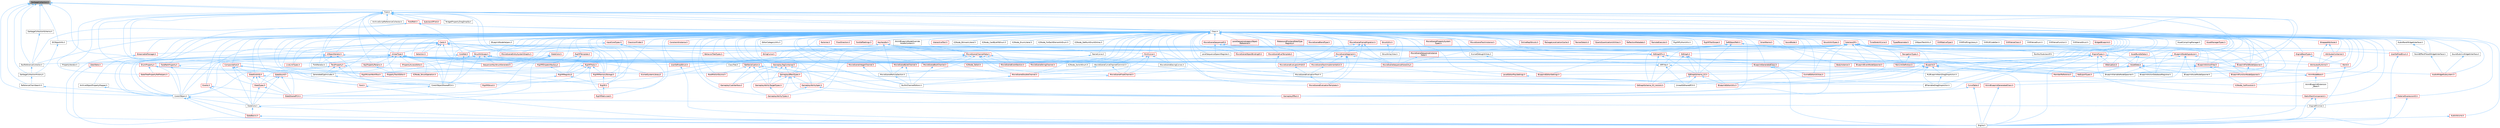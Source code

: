 digraph "GarbageCollection.h"
{
 // INTERACTIVE_SVG=YES
 // LATEX_PDF_SIZE
  bgcolor="transparent";
  edge [fontname=Helvetica,fontsize=10,labelfontname=Helvetica,labelfontsize=10];
  node [fontname=Helvetica,fontsize=10,shape=box,height=0.2,width=0.4];
  Node1 [id="Node000001",label="GarbageCollection.h",height=0.2,width=0.4,color="gray40", fillcolor="grey60", style="filled", fontcolor="black",tooltip=" "];
  Node1 -> Node2 [id="edge1_Node000001_Node000002",dir="back",color="steelblue1",style="solid",tooltip=" "];
  Node2 [id="Node000002",label="Class.h",height=0.2,width=0.4,color="grey40", fillcolor="white", style="filled",URL="$d4/d05/Class_8h.html",tooltip=" "];
  Node2 -> Node3 [id="edge2_Node000002_Node000003",dir="back",color="steelblue1",style="solid",tooltip=" "];
  Node3 [id="Node000003",label="ARFilter.h",height=0.2,width=0.4,color="grey40", fillcolor="white", style="filled",URL="$da/df2/ARFilter_8h.html",tooltip=" "];
  Node3 -> Node4 [id="edge3_Node000003_Node000004",dir="back",color="steelblue1",style="solid",tooltip=" "];
  Node4 [id="Node000004",label="KismetSystemLibrary.h",height=0.2,width=0.4,color="red", fillcolor="#FFF0F0", style="filled",URL="$da/d0f/KismetSystemLibrary_8h.html",tooltip=" "];
  Node3 -> Node10 [id="edge4_Node000003_Node000010",dir="back",color="steelblue1",style="solid",tooltip=" "];
  Node10 [id="Node000010",label="NoExportTypes.h",height=0.2,width=0.4,color="red", fillcolor="#FFF0F0", style="filled",URL="$d3/d21/NoExportTypes_8h.html",tooltip=" "];
  Node3 -> Node115 [id="edge5_Node000003_Node000115",dir="back",color="steelblue1",style="solid",tooltip=" "];
  Node115 [id="Node000115",label="UnrealEdSharedPCH.h",height=0.2,width=0.4,color="grey40", fillcolor="white", style="filled",URL="$d1/de6/UnrealEdSharedPCH_8h.html",tooltip=" "];
  Node2 -> Node116 [id="edge6_Node000002_Node000116",dir="back",color="steelblue1",style="solid",tooltip=" "];
  Node116 [id="Node000116",label="AnimNodeBase.h",height=0.2,width=0.4,color="red", fillcolor="#FFF0F0", style="filled",URL="$d9/dce/AnimNodeBase_8h.html",tooltip=" "];
  Node116 -> Node117 [id="edge7_Node000116_Node000117",dir="back",color="steelblue1",style="solid",tooltip=" "];
  Node117 [id="Node000117",label="AnimBlueprintExtension\l_Base.h",height=0.2,width=0.4,color="grey40", fillcolor="white", style="filled",URL="$d1/d73/AnimBlueprintExtension__Base_8h.html",tooltip=" "];
  Node116 -> Node118 [id="edge8_Node000116_Node000118",dir="back",color="steelblue1",style="solid",tooltip=" "];
  Node118 [id="Node000118",label="AnimBlueprintGeneratedClass.h",height=0.2,width=0.4,color="red", fillcolor="#FFF0F0", style="filled",URL="$dc/d81/AnimBlueprintGeneratedClass_8h.html",tooltip=" "];
  Node118 -> Node7 [id="edge9_Node000118_Node000007",dir="back",color="steelblue1",style="solid",tooltip=" "];
  Node7 [id="Node000007",label="Engine.h",height=0.2,width=0.4,color="grey40", fillcolor="white", style="filled",URL="$d1/d34/Public_2Engine_8h.html",tooltip=" "];
  Node2 -> Node243 [id="edge10_Node000002_Node000243",dir="back",color="steelblue1",style="solid",tooltip=" "];
  Node243 [id="Node000243",label="ArchiveObjectPropertyMapper.h",height=0.2,width=0.4,color="grey40", fillcolor="white", style="filled",URL="$dc/d9a/ArchiveObjectPropertyMapper_8h.html",tooltip=" "];
  Node243 -> Node244 [id="edge11_Node000243_Node000244",dir="back",color="steelblue1",style="solid",tooltip=" "];
  Node244 [id="Node000244",label="CoreUObject.h",height=0.2,width=0.4,color="grey40", fillcolor="white", style="filled",URL="$d0/ded/CoreUObject_8h.html",tooltip=" "];
  Node244 -> Node7 [id="edge12_Node000244_Node000007",dir="back",color="steelblue1",style="solid",tooltip=" "];
  Node244 -> Node6 [id="edge13_Node000244_Node000006",dir="back",color="steelblue1",style="solid",tooltip=" "];
  Node6 [id="Node000006",label="EngineMinimal.h",height=0.2,width=0.4,color="grey40", fillcolor="white", style="filled",URL="$d0/d2c/EngineMinimal_8h.html",tooltip=" "];
  Node6 -> Node7 [id="edge14_Node000006_Node000007",dir="back",color="steelblue1",style="solid",tooltip=" "];
  Node244 -> Node245 [id="edge15_Node000244_Node000245",dir="back",color="steelblue1",style="solid",tooltip=" "];
  Node245 [id="Node000245",label="SlateBasics.h",height=0.2,width=0.4,color="red", fillcolor="#FFF0F0", style="filled",URL="$da/d2f/SlateBasics_8h.html",tooltip=" "];
  Node245 -> Node7 [id="edge16_Node000245_Node000007",dir="back",color="steelblue1",style="solid",tooltip=" "];
  Node244 -> Node249 [id="edge17_Node000244_Node000249",dir="back",color="steelblue1",style="solid",tooltip=" "];
  Node249 [id="Node000249",label="SlateCore.h",height=0.2,width=0.4,color="grey40", fillcolor="white", style="filled",URL="$dc/d03/SlateCore_8h.html",tooltip=" "];
  Node249 -> Node7 [id="edge18_Node000249_Node000007",dir="back",color="steelblue1",style="solid",tooltip=" "];
  Node249 -> Node245 [id="edge19_Node000249_Node000245",dir="back",color="steelblue1",style="solid",tooltip=" "];
  Node2 -> Node250 [id="edge20_Node000002_Node000250",dir="back",color="steelblue1",style="solid",tooltip=" "];
  Node250 [id="Node000250",label="AssetBundleData.h",height=0.2,width=0.4,color="red", fillcolor="#FFF0F0", style="filled",URL="$df/d47/AssetBundleData_8h.html",tooltip=" "];
  Node250 -> Node251 [id="edge21_Node000250_Node000251",dir="back",color="steelblue1",style="solid",tooltip=" "];
  Node251 [id="Node000251",label="AssetData.h",height=0.2,width=0.4,color="red", fillcolor="#FFF0F0", style="filled",URL="$d9/d19/AssetData_8h.html",tooltip=" "];
  Node251 -> Node309 [id="edge22_Node000251_Node000309",dir="back",color="steelblue1",style="solid",tooltip=" "];
  Node309 [id="Node000309",label="AudioWidgetSubsystem.h",height=0.2,width=0.4,color="red", fillcolor="#FFF0F0", style="filled",URL="$de/d1b/AudioWidgetSubsystem_8h.html",tooltip=" "];
  Node251 -> Node311 [id="edge23_Node000251_Node000311",dir="back",color="steelblue1",style="solid",tooltip=" "];
  Node311 [id="Node000311",label="BlueprintActionDatabaseRegistrar.h",height=0.2,width=0.4,color="grey40", fillcolor="white", style="filled",URL="$d5/d5d/BlueprintActionDatabaseRegistrar_8h.html",tooltip=" "];
  Node251 -> Node312 [id="edge24_Node000251_Node000312",dir="back",color="steelblue1",style="solid",tooltip=" "];
  Node312 [id="Node000312",label="BlueprintAssetNodeSpawner.h",height=0.2,width=0.4,color="grey40", fillcolor="white", style="filled",URL="$d2/d56/BlueprintAssetNodeSpawner_8h.html",tooltip=" "];
  Node251 -> Node470 [id="edge25_Node000251_Node000470",dir="back",color="steelblue1",style="solid",tooltip=" "];
  Node470 [id="Node000470",label="EdGraphSchema_K2.h",height=0.2,width=0.4,color="red", fillcolor="#FFF0F0", style="filled",URL="$d0/dcf/EdGraphSchema__K2_8h.html",tooltip=" "];
  Node470 -> Node473 [id="edge26_Node000470_Node000473",dir="back",color="steelblue1",style="solid",tooltip=" "];
  Node473 [id="Node000473",label="BlueprintEditorUtils.h",height=0.2,width=0.4,color="red", fillcolor="#FFF0F0", style="filled",URL="$d7/d3d/BlueprintEditorUtils_8h.html",tooltip=" "];
  Node470 -> Node477 [id="edge27_Node000470_Node000477",dir="back",color="steelblue1",style="solid",tooltip=" "];
  Node477 [id="Node000477",label="EdGraphSchema_K2_Actions.h",height=0.2,width=0.4,color="red", fillcolor="#FFF0F0", style="filled",URL="$d8/d9c/EdGraphSchema__K2__Actions_8h.html",tooltip=" "];
  Node470 -> Node115 [id="edge28_Node000470_Node000115",dir="back",color="steelblue1",style="solid",tooltip=" "];
  Node251 -> Node10 [id="edge29_Node000251_Node000010",dir="back",color="steelblue1",style="solid",tooltip=" "];
  Node250 -> Node10 [id="edge30_Node000250_Node000010",dir="back",color="steelblue1",style="solid",tooltip=" "];
  Node2 -> Node948 [id="edge31_Node000002_Node000948",dir="back",color="steelblue1",style="solid",tooltip=" "];
  Node948 [id="Node000948",label="AssetCompilingManager.h",height=0.2,width=0.4,color="grey40", fillcolor="white", style="filled",URL="$d2/d23/AssetCompilingManager_8h.html",tooltip=" "];
  Node2 -> Node251 [id="edge32_Node000002_Node000251",dir="back",color="steelblue1",style="solid",tooltip=" "];
  Node2 -> Node949 [id="edge33_Node000002_Node000949",dir="back",color="steelblue1",style="solid",tooltip=" "];
  Node949 [id="Node000949",label="AssetManagerTypes.h",height=0.2,width=0.4,color="red", fillcolor="#FFF0F0", style="filled",URL="$d6/d98/AssetManagerTypes_8h.html",tooltip=" "];
  Node2 -> Node951 [id="edge34_Node000002_Node000951",dir="back",color="steelblue1",style="solid",tooltip=" "];
  Node951 [id="Node000951",label="Attenuation.h",height=0.2,width=0.4,color="red", fillcolor="#FFF0F0", style="filled",URL="$d3/d18/Attenuation_8h.html",tooltip=" "];
  Node2 -> Node981 [id="edge35_Node000002_Node000981",dir="back",color="steelblue1",style="solid",tooltip=" "];
  Node981 [id="Node000981",label="AttributesContainer.h",height=0.2,width=0.4,color="red", fillcolor="#FFF0F0", style="filled",URL="$d7/db7/AttributesContainer_8h.html",tooltip=" "];
  Node981 -> Node982 [id="edge36_Node000981_Node000982",dir="back",color="steelblue1",style="solid",tooltip=" "];
  Node982 [id="Node000982",label="AttributesRuntime.h",height=0.2,width=0.4,color="red", fillcolor="#FFF0F0", style="filled",URL="$dc/dc1/AttributesRuntime_8h.html",tooltip=" "];
  Node982 -> Node116 [id="edge37_Node000982_Node000116",dir="back",color="steelblue1",style="solid",tooltip=" "];
  Node2 -> Node982 [id="edge38_Node000002_Node000982",dir="back",color="steelblue1",style="solid",tooltip=" "];
  Node2 -> Node1018 [id="edge39_Node000002_Node001018",dir="back",color="steelblue1",style="solid",tooltip=" "];
  Node1018 [id="Node001018",label="AudioPanelWidgetInterface.h",height=0.2,width=0.4,color="grey40", fillcolor="white", style="filled",URL="$da/d52/AudioPanelWidgetInterface_8h.html",tooltip=" "];
  Node1018 -> Node1019 [id="edge40_Node001018_Node001019",dir="back",color="steelblue1",style="solid",tooltip=" "];
  Node1019 [id="Node001019",label="SoundEffectPresetWidgetInterface.h",height=0.2,width=0.4,color="grey40", fillcolor="white", style="filled",URL="$dc/d31/SoundEffectPresetWidgetInterface_8h.html",tooltip=" "];
  Node1019 -> Node309 [id="edge41_Node001019_Node000309",dir="back",color="steelblue1",style="solid",tooltip=" "];
  Node2 -> Node1020 [id="edge42_Node000002_Node001020",dir="back",color="steelblue1",style="solid",tooltip=" "];
  Node1020 [id="Node001020",label="AudioVolume.h",height=0.2,width=0.4,color="red", fillcolor="#FFF0F0", style="filled",URL="$dd/dbb/AudioVolume_8h.html",tooltip=" "];
  Node1020 -> Node7 [id="edge43_Node001020_Node000007",dir="back",color="steelblue1",style="solid",tooltip=" "];
  Node2 -> Node309 [id="edge44_Node000002_Node000309",dir="back",color="steelblue1",style="solid",tooltip=" "];
  Node2 -> Node323 [id="edge45_Node000002_Node000323",dir="back",color="steelblue1",style="solid",tooltip=" "];
  Node323 [id="Node000323",label="BPVariableDragDropAction.h",height=0.2,width=0.4,color="grey40", fillcolor="white", style="filled",URL="$dd/d23/BPVariableDragDropAction_8h.html",tooltip=" "];
  Node2 -> Node1043 [id="edge46_Node000002_Node001043",dir="back",color="steelblue1",style="solid",tooltip=" "];
  Node1043 [id="Node001043",label="BehaviorTreeTypes.h",height=0.2,width=0.4,color="red", fillcolor="#FFF0F0", style="filled",URL="$db/d7c/BehaviorTreeTypes_8h.html",tooltip=" "];
  Node2 -> Node1110 [id="edge47_Node000002_Node001110",dir="back",color="steelblue1",style="solid",tooltip=" "];
  Node1110 [id="Node001110",label="Blueprint.h",height=0.2,width=0.4,color="red", fillcolor="#FFF0F0", style="filled",URL="$d8/d4d/Blueprint_8h.html",tooltip=" "];
  Node1110 -> Node323 [id="edge48_Node001110_Node000323",dir="back",color="steelblue1",style="solid",tooltip=" "];
  Node1110 -> Node656 [id="edge49_Node001110_Node000656",dir="back",color="steelblue1",style="solid",tooltip=" "];
  Node656 [id="Node000656",label="BlueprintEditorSettings.h",height=0.2,width=0.4,color="red", fillcolor="#FFF0F0", style="filled",URL="$d4/dbc/BlueprintEditorSettings_8h.html",tooltip=" "];
  Node1110 -> Node473 [id="edge50_Node001110_Node000473",dir="back",color="steelblue1",style="solid",tooltip=" "];
  Node1110 -> Node1127 [id="edge51_Node001110_Node001127",dir="back",color="steelblue1",style="solid",tooltip=" "];
  Node1127 [id="Node001127",label="BlueprintVariableNodeSpawner.h",height=0.2,width=0.4,color="grey40", fillcolor="white", style="filled",URL="$db/dba/BlueprintVariableNodeSpawner_8h.html",tooltip=" "];
  Node1110 -> Node477 [id="edge52_Node001110_Node000477",dir="back",color="steelblue1",style="solid",tooltip=" "];
  Node1110 -> Node7 [id="edge53_Node001110_Node000007",dir="back",color="steelblue1",style="solid",tooltip=" "];
  Node1110 -> Node1190 [id="edge54_Node001110_Node001190",dir="back",color="steelblue1",style="solid",tooltip=" "];
  Node1190 [id="Node001190",label="KismetEditorUtilities.h",height=0.2,width=0.4,color="red", fillcolor="#FFF0F0", style="filled",URL="$d4/d72/KismetEditorUtilities_8h.html",tooltip=" "];
  Node1110 -> Node1194 [id="edge55_Node001110_Node001194",dir="back",color="steelblue1",style="solid",tooltip=" "];
  Node1194 [id="Node001194",label="MemberReference.h",height=0.2,width=0.4,color="red", fillcolor="#FFF0F0", style="filled",URL="$dc/d3d/MemberReference_8h.html",tooltip=" "];
  Node1194 -> Node357 [id="edge56_Node001194_Node000357",dir="back",color="steelblue1",style="solid",tooltip=" "];
  Node357 [id="Node000357",label="K2Node_CallFunction.h",height=0.2,width=0.4,color="red", fillcolor="#FFF0F0", style="filled",URL="$d5/d5f/K2Node__CallFunction_8h.html",tooltip=" "];
  Node1110 -> Node327 [id="edge57_Node001110_Node000327",dir="back",color="steelblue1",style="solid",tooltip=" "];
  Node327 [id="Node000327",label="MyBlueprintItemDragDropAction.h",height=0.2,width=0.4,color="grey40", fillcolor="white", style="filled",URL="$da/d11/MyBlueprintItemDragDropAction_8h.html",tooltip=" "];
  Node327 -> Node323 [id="edge58_Node000327_Node000323",dir="back",color="steelblue1",style="solid",tooltip=" "];
  Node2 -> Node311 [id="edge59_Node000002_Node000311",dir="back",color="steelblue1",style="solid",tooltip=" "];
  Node2 -> Node1217 [id="edge60_Node000002_Node001217",dir="back",color="steelblue1",style="solid",tooltip=" "];
  Node1217 [id="Node001217",label="BlueprintActionFilter.h",height=0.2,width=0.4,color="red", fillcolor="#FFF0F0", style="filled",URL="$d5/d2a/BlueprintActionFilter_8h.html",tooltip=" "];
  Node1217 -> Node1136 [id="edge61_Node001217_Node001136",dir="back",color="steelblue1",style="solid",tooltip=" "];
  Node1136 [id="Node001136",label="BlueprintFunctionNodeSpawner.h",height=0.2,width=0.4,color="red", fillcolor="#FFF0F0", style="filled",URL="$d0/d59/BlueprintFunctionNodeSpawner_8h.html",tooltip=" "];
  Node1217 -> Node1127 [id="edge62_Node001217_Node001127",dir="back",color="steelblue1",style="solid",tooltip=" "];
  Node1217 -> Node357 [id="edge63_Node001217_Node000357",dir="back",color="steelblue1",style="solid",tooltip=" "];
  Node1217 -> Node1181 [id="edge64_Node001217_Node001181",dir="back",color="steelblue1",style="solid",tooltip=" "];
  Node1181 [id="Node001181",label="K2Node_StructOperation.h",height=0.2,width=0.4,color="red", fillcolor="#FFF0F0", style="filled",URL="$d1/d1c/K2Node__StructOperation_8h.html",tooltip=" "];
  Node2 -> Node312 [id="edge65_Node000002_Node000312",dir="back",color="steelblue1",style="solid",tooltip=" "];
  Node2 -> Node656 [id="edge66_Node000002_Node000656",dir="back",color="steelblue1",style="solid",tooltip=" "];
  Node2 -> Node473 [id="edge67_Node000002_Node000473",dir="back",color="steelblue1",style="solid",tooltip=" "];
  Node2 -> Node390 [id="edge68_Node000002_Node000390",dir="back",color="steelblue1",style="solid",tooltip=" "];
  Node390 [id="Node000390",label="BlueprintEventNodeSpawner.h",height=0.2,width=0.4,color="red", fillcolor="#FFF0F0", style="filled",URL="$d4/dd3/BlueprintEventNodeSpawner_8h.html",tooltip=" "];
  Node2 -> Node1135 [id="edge69_Node000002_Node001135",dir="back",color="steelblue1",style="solid",tooltip=" "];
  Node1135 [id="Node001135",label="BlueprintFieldNodeSpawner.h",height=0.2,width=0.4,color="red", fillcolor="#FFF0F0", style="filled",URL="$da/d70/BlueprintFieldNodeSpawner_8h.html",tooltip=" "];
  Node1135 -> Node1136 [id="edge70_Node001135_Node001136",dir="back",color="steelblue1",style="solid",tooltip=" "];
  Node1135 -> Node1127 [id="edge71_Node001135_Node001127",dir="back",color="steelblue1",style="solid",tooltip=" "];
  Node2 -> Node1136 [id="edge72_Node000002_Node001136",dir="back",color="steelblue1",style="solid",tooltip=" "];
  Node2 -> Node1222 [id="edge73_Node000002_Node001222",dir="back",color="steelblue1",style="solid",tooltip=" "];
  Node1222 [id="Node001222",label="BlueprintGeneratedClass.h",height=0.2,width=0.4,color="red", fillcolor="#FFF0F0", style="filled",URL="$d6/d77/BlueprintGeneratedClass_8h.html",tooltip=" "];
  Node1222 -> Node118 [id="edge74_Node001222_Node000118",dir="back",color="steelblue1",style="solid",tooltip=" "];
  Node1222 -> Node7 [id="edge75_Node001222_Node000007",dir="back",color="steelblue1",style="solid",tooltip=" "];
  Node1222 -> Node1190 [id="edge76_Node001222_Node001190",dir="back",color="steelblue1",style="solid",tooltip=" "];
  Node2 -> Node1225 [id="edge77_Node000002_Node001225",dir="back",color="steelblue1",style="solid",tooltip=" "];
  Node1225 [id="Node001225",label="BlueprintNodeHelpers.h",height=0.2,width=0.4,color="grey40", fillcolor="white", style="filled",URL="$df/d9b/BlueprintNodeHelpers_8h.html",tooltip=" "];
  Node2 -> Node1226 [id="edge78_Node000002_Node001226",dir="back",color="steelblue1",style="solid",tooltip=" "];
  Node1226 [id="Node001226",label="BodyInstance.h",height=0.2,width=0.4,color="red", fillcolor="#FFF0F0", style="filled",URL="$d3/d42/BodyInstance_8h.html",tooltip=" "];
  Node2 -> Node1198 [id="edge79_Node000002_Node001198",dir="back",color="steelblue1",style="solid",tooltip=" "];
  Node1198 [id="Node001198",label="BuiltInChannelEditors.h",height=0.2,width=0.4,color="grey40", fillcolor="white", style="filled",URL="$df/daf/BuiltInChannelEditors_8h.html",tooltip=" "];
  Node2 -> Node1517 [id="edge80_Node000002_Node001517",dir="back",color="steelblue1",style="solid",tooltip=" "];
  Node1517 [id="Node001517",label="Casts.h",height=0.2,width=0.4,color="red", fillcolor="#FFF0F0", style="filled",URL="$d4/d55/Casts_8h.html",tooltip=" "];
  Node1517 -> Node244 [id="edge81_Node001517_Node000244",dir="back",color="steelblue1",style="solid",tooltip=" "];
  Node1517 -> Node1525 [id="edge82_Node001517_Node001525",dir="back",color="steelblue1",style="solid",tooltip=" "];
  Node1525 [id="Node001525",label="CoreUObjectSharedPCH.h",height=0.2,width=0.4,color="grey40", fillcolor="white", style="filled",URL="$de/d2f/CoreUObjectSharedPCH_8h.html",tooltip=" "];
  Node1525 -> Node1526 [id="edge83_Node001525_Node001526",dir="back",color="steelblue1",style="solid",tooltip=" "];
  Node1526 [id="Node001526",label="SlateSharedPCH.h",height=0.2,width=0.4,color="red", fillcolor="#FFF0F0", style="filled",URL="$d1/dfc/SlateSharedPCH_8h.html",tooltip=" "];
  Node1517 -> Node1527 [id="edge84_Node001517_Node001527",dir="back",color="steelblue1",style="solid",tooltip=" "];
  Node1527 [id="Node001527",label="EdGraph.h",height=0.2,width=0.4,color="red", fillcolor="#FFF0F0", style="filled",URL="$dd/dae/EdGraph_8h.html",tooltip=" "];
  Node1527 -> Node473 [id="edge85_Node001527_Node000473",dir="back",color="steelblue1",style="solid",tooltip=" "];
  Node1527 -> Node470 [id="edge86_Node001527_Node000470",dir="back",color="steelblue1",style="solid",tooltip=" "];
  Node1527 -> Node477 [id="edge87_Node001527_Node000477",dir="back",color="steelblue1",style="solid",tooltip=" "];
  Node1517 -> Node1543 [id="edge88_Node001517_Node001543",dir="back",color="steelblue1",style="solid",tooltip=" "];
  Node1543 [id="Node001543",label="EdGraphPin.h",height=0.2,width=0.4,color="red", fillcolor="#FFF0F0", style="filled",URL="$da/d52/EdGraphPin_8h.html",tooltip=" "];
  Node1543 -> Node1110 [id="edge89_Node001543_Node001110",dir="back",color="steelblue1",style="solid",tooltip=" "];
  Node1543 -> Node1222 [id="edge90_Node001543_Node001222",dir="back",color="steelblue1",style="solid",tooltip=" "];
  Node1543 -> Node1127 [id="edge91_Node001543_Node001127",dir="back",color="steelblue1",style="solid",tooltip=" "];
  Node1543 -> Node470 [id="edge92_Node001543_Node000470",dir="back",color="steelblue1",style="solid",tooltip=" "];
  Node1543 -> Node477 [id="edge93_Node001543_Node000477",dir="back",color="steelblue1",style="solid",tooltip=" "];
  Node1543 -> Node1177 [id="edge94_Node001543_Node001177",dir="back",color="steelblue1",style="solid",tooltip=" "];
  Node1177 [id="Node001177",label="K2Node_Select.h",height=0.2,width=0.4,color="red", fillcolor="#FFF0F0", style="filled",URL="$d2/de5/K2Node__Select_8h.html",tooltip=" "];
  Node1543 -> Node411 [id="edge95_Node001543_Node000411",dir="back",color="steelblue1",style="solid",tooltip=" "];
  Node411 [id="Node000411",label="K2Node_SwitchEnum.h",height=0.2,width=0.4,color="grey40", fillcolor="white", style="filled",URL="$d1/df5/K2Node__SwitchEnum_8h.html",tooltip=" "];
  Node1517 -> Node477 [id="edge96_Node001517_Node000477",dir="back",color="steelblue1",style="solid",tooltip=" "];
  Node1517 -> Node3440 [id="edge97_Node001517_Node003440",dir="back",color="steelblue1",style="solid",tooltip=" "];
  Node3440 [id="Node003440",label="LiveLinkTypes.h",height=0.2,width=0.4,color="red", fillcolor="#FFF0F0", style="filled",URL="$d2/d4c/LiveLinkTypes_8h.html",tooltip=" "];
  Node1517 -> Node3480 [id="edge98_Node001517_Node003480",dir="back",color="steelblue1",style="solid",tooltip=" "];
  Node3480 [id="Node003480",label="MovieSceneEntitySystemGraphs.h",height=0.2,width=0.4,color="red", fillcolor="#FFF0F0", style="filled",URL="$dd/ded/MovieSceneEntitySystemGraphs_8h.html",tooltip=" "];
  Node1517 -> Node2841 [id="edge99_Node001517_Node002841",dir="back",color="steelblue1",style="solid",tooltip=" "];
  Node2841 [id="Node002841",label="RigVMMemoryStorage.h",height=0.2,width=0.4,color="red", fillcolor="#FFF0F0", style="filled",URL="$d1/dd5/RigVMMemoryStorage_8h.html",tooltip=" "];
  Node2841 -> Node528 [id="edge100_Node002841_Node000528",dir="back",color="steelblue1",style="solid",tooltip=" "];
  Node528 [id="Node000528",label="RigVM.h",height=0.2,width=0.4,color="red", fillcolor="#FFF0F0", style="filled",URL="$d0/d5e/RigVM_8h.html",tooltip=" "];
  Node528 -> Node578 [id="edge101_Node000528_Node000578",dir="back",color="steelblue1",style="solid",tooltip=" "];
  Node578 [id="Node000578",label="RigVMNativized.h",height=0.2,width=0.4,color="red", fillcolor="#FFF0F0", style="filled",URL="$df/d99/RigVMNativized_8h.html",tooltip=" "];
  Node1517 -> Node3483 [id="edge102_Node001517_Node003483",dir="back",color="steelblue1",style="solid",tooltip=" "];
  Node3483 [id="Node003483",label="RigVMUserWorkflow.h",height=0.2,width=0.4,color="red", fillcolor="#FFF0F0", style="filled",URL="$dd/dd0/RigVMUserWorkflow_8h.html",tooltip=" "];
  Node3483 -> Node602 [id="edge103_Node003483_Node000602",dir="back",color="steelblue1",style="solid",tooltip=" "];
  Node602 [id="Node000602",label="RigVMStruct.h",height=0.2,width=0.4,color="red", fillcolor="#FFF0F0", style="filled",URL="$de/dfb/RigVMStruct_8h.html",tooltip=" "];
  Node1517 -> Node2392 [id="edge104_Node001517_Node002392",dir="back",color="steelblue1",style="solid",tooltip=" "];
  Node2392 [id="Node002392",label="Selection.h",height=0.2,width=0.4,color="red", fillcolor="#FFF0F0", style="filled",URL="$d9/d60/Editor_2UnrealEd_2Public_2Selection_8h.html",tooltip=" "];
  Node1517 -> Node3277 [id="edge105_Node001517_Node003277",dir="back",color="steelblue1",style="solid",tooltip=" "];
  Node3277 [id="Node003277",label="SequencerKeyStructGenerator.h",height=0.2,width=0.4,color="red", fillcolor="#FFF0F0", style="filled",URL="$d1/df1/SequencerKeyStructGenerator_8h.html",tooltip=" "];
  Node1517 -> Node3604 [id="edge106_Node001517_Node003604",dir="back",color="steelblue1",style="solid",tooltip=" "];
  Node3604 [id="Node003604",label="StreamableManager.h",height=0.2,width=0.4,color="red", fillcolor="#FFF0F0", style="filled",URL="$d2/dd8/StreamableManager_8h.html",tooltip=" "];
  Node3604 -> Node7 [id="edge107_Node003604_Node000007",dir="back",color="steelblue1",style="solid",tooltip=" "];
  Node1517 -> Node3609 [id="edge108_Node001517_Node003609",dir="back",color="steelblue1",style="solid",tooltip=" "];
  Node3609 [id="Node003609",label="StructOnScope.h",height=0.2,width=0.4,color="red", fillcolor="#FFF0F0", style="filled",URL="$df/dbd/StructOnScope_8h.html",tooltip=" "];
  Node3609 -> Node982 [id="edge109_Node003609_Node000982",dir="back",color="steelblue1",style="solid",tooltip=" "];
  Node3609 -> Node244 [id="edge110_Node003609_Node000244",dir="back",color="steelblue1",style="solid",tooltip=" "];
  Node3609 -> Node1525 [id="edge111_Node003609_Node001525",dir="back",color="steelblue1",style="solid",tooltip=" "];
  Node3609 -> Node3440 [id="edge112_Node003609_Node003440",dir="back",color="steelblue1",style="solid",tooltip=" "];
  Node3609 -> Node2168 [id="edge113_Node003609_Node002168",dir="back",color="steelblue1",style="solid",tooltip=" "];
  Node2168 [id="Node002168",label="MovieSceneEventSection.h",height=0.2,width=0.4,color="red", fillcolor="#FFF0F0", style="filled",URL="$d6/dc4/MovieSceneEventSection_8h.html",tooltip=" "];
  Node3609 -> Node1979 [id="edge114_Node003609_Node001979",dir="back",color="steelblue1",style="solid",tooltip=" "];
  Node1979 [id="Node001979",label="RigVMDispatchFactory.h",height=0.2,width=0.4,color="red", fillcolor="#FFF0F0", style="filled",URL="$de/d6b/RigVMDispatchFactory_8h.html",tooltip=" "];
  Node1979 -> Node1990 [id="edge115_Node001979_Node001990",dir="back",color="steelblue1",style="solid",tooltip=" "];
  Node1990 [id="Node001990",label="RigVMRegistry.h",height=0.2,width=0.4,color="red", fillcolor="#FFF0F0", style="filled",URL="$dc/d40/RigVMRegistry_8h.html",tooltip=" "];
  Node1990 -> Node528 [id="edge116_Node001990_Node000528",dir="back",color="steelblue1",style="solid",tooltip=" "];
  Node1990 -> Node602 [id="edge117_Node001990_Node000602",dir="back",color="steelblue1",style="solid",tooltip=" "];
  Node3609 -> Node3483 [id="edge118_Node003609_Node003483",dir="back",color="steelblue1",style="solid",tooltip=" "];
  Node3609 -> Node3277 [id="edge119_Node003609_Node003277",dir="back",color="steelblue1",style="solid",tooltip=" "];
  Node3609 -> Node3618 [id="edge120_Node003609_Node003618",dir="back",color="steelblue1",style="solid",tooltip=" "];
  Node3618 [id="Node003618",label="UserDefinedStruct.h",height=0.2,width=0.4,color="red", fillcolor="#FFF0F0", style="filled",URL="$d7/d51/CoreUObject_2Public_2StructUtils_2UserDefinedStruct_8h.html",tooltip=" "];
  Node3618 -> Node7 [id="edge121_Node003618_Node000007",dir="back",color="steelblue1",style="solid",tooltip=" "];
  Node1517 -> Node2593 [id="edge122_Node001517_Node002593",dir="back",color="steelblue1",style="solid",tooltip=" "];
  Node2593 [id="Node002593",label="UnrealType.h",height=0.2,width=0.4,color="red", fillcolor="#FFF0F0", style="filled",URL="$d6/d2f/UnrealType_8h.html",tooltip=" "];
  Node2593 -> Node323 [id="edge123_Node002593_Node000323",dir="back",color="steelblue1",style="solid",tooltip=" "];
  Node2593 -> Node1217 [id="edge124_Node002593_Node001217",dir="back",color="steelblue1",style="solid",tooltip=" "];
  Node2593 -> Node473 [id="edge125_Node002593_Node000473",dir="back",color="steelblue1",style="solid",tooltip=" "];
  Node2593 -> Node1222 [id="edge126_Node002593_Node001222",dir="back",color="steelblue1",style="solid",tooltip=" "];
  Node2593 -> Node1127 [id="edge127_Node002593_Node001127",dir="back",color="steelblue1",style="solid",tooltip=" "];
  Node2593 -> Node244 [id="edge128_Node002593_Node000244",dir="back",color="steelblue1",style="solid",tooltip=" "];
  Node2593 -> Node1525 [id="edge129_Node002593_Node001525",dir="back",color="steelblue1",style="solid",tooltip=" "];
  Node2593 -> Node2806 [id="edge130_Node002593_Node002806",dir="back",color="steelblue1",style="solid",tooltip=" "];
  Node2806 [id="Node002806",label="DataTable.h",height=0.2,width=0.4,color="red", fillcolor="#FFF0F0", style="filled",URL="$d3/dba/DataTable_8h.html",tooltip=" "];
  Node2806 -> Node7 [id="edge131_Node002806_Node000007",dir="back",color="steelblue1",style="solid",tooltip=" "];
  Node2593 -> Node477 [id="edge132_Node002593_Node000477",dir="back",color="steelblue1",style="solid",tooltip=" "];
  Node2593 -> Node2839 [id="edge133_Node002593_Node002839",dir="back",color="steelblue1",style="solid",tooltip=" "];
  Node2839 [id="Node002839",label="EnumProperty.h",height=0.2,width=0.4,color="red", fillcolor="#FFF0F0", style="filled",URL="$de/d91/EnumProperty_8h.html",tooltip=" "];
  Node2839 -> Node244 [id="edge134_Node002839_Node000244",dir="back",color="steelblue1",style="solid",tooltip=" "];
  Node2839 -> Node2840 [id="edge135_Node002839_Node002840",dir="back",color="steelblue1",style="solid",tooltip=" "];
  Node2840 [id="Node002840",label="GeneratedCppIncludes.h",height=0.2,width=0.4,color="grey40", fillcolor="white", style="filled",URL="$d5/d24/GeneratedCppIncludes_8h.html",tooltip=" "];
  Node2840 -> Node1525 [id="edge136_Node002840_Node001525",dir="back",color="steelblue1",style="solid",tooltip=" "];
  Node2839 -> Node2841 [id="edge137_Node002839_Node002841",dir="back",color="steelblue1",style="solid",tooltip=" "];
  Node2839 -> Node2912 [id="edge138_Node002839_Node002912",dir="back",color="steelblue1",style="solid",tooltip=" "];
  Node2912 [id="Node002912",label="StateTreePropertyRefHelpers.h",height=0.2,width=0.4,color="red", fillcolor="#FFF0F0", style="filled",URL="$dd/da7/StateTreePropertyRefHelpers_8h.html",tooltip=" "];
  Node2593 -> Node2917 [id="edge139_Node002593_Node002917",dir="back",color="steelblue1",style="solid",tooltip=" "];
  Node2917 [id="Node002917",label="FastReferenceCollector.h",height=0.2,width=0.4,color="grey40", fillcolor="white", style="filled",URL="$dd/d44/FastReferenceCollector_8h.html",tooltip=" "];
  Node2917 -> Node2918 [id="edge140_Node002917_Node002918",dir="back",color="steelblue1",style="solid",tooltip=" "];
  Node2918 [id="Node002918",label="GarbageCollectionHistory.h",height=0.2,width=0.4,color="grey40", fillcolor="white", style="filled",URL="$d5/dee/GarbageCollectionHistory_8h.html",tooltip=" "];
  Node2918 -> Node2919 [id="edge141_Node002918_Node002919",dir="back",color="steelblue1",style="solid",tooltip=" "];
  Node2919 [id="Node002919",label="ReferenceChainSearch.h",height=0.2,width=0.4,color="grey40", fillcolor="white", style="filled",URL="$d3/db7/ReferenceChainSearch_8h.html",tooltip=" "];
  Node2919 -> Node244 [id="edge142_Node002919_Node000244",dir="back",color="steelblue1",style="solid",tooltip=" "];
  Node2593 -> Node2920 [id="edge143_Node002593_Node002920",dir="back",color="steelblue1",style="solid",tooltip=" "];
  Node2920 [id="Node002920",label="FieldIterator.h",height=0.2,width=0.4,color="grey40", fillcolor="white", style="filled",URL="$db/daa/FieldIterator_8h.html",tooltip=" "];
  Node2593 -> Node2921 [id="edge144_Node002593_Node002921",dir="back",color="steelblue1",style="solid",tooltip=" "];
  Node2921 [id="Node002921",label="FieldPathProperty.h",height=0.2,width=0.4,color="red", fillcolor="#FFF0F0", style="filled",URL="$d9/d38/FieldPathProperty_8h.html",tooltip=" "];
  Node2921 -> Node244 [id="edge145_Node002921_Node000244",dir="back",color="steelblue1",style="solid",tooltip=" "];
  Node2921 -> Node2840 [id="edge146_Node002921_Node002840",dir="back",color="steelblue1",style="solid",tooltip=" "];
  Node2593 -> Node2840 [id="edge147_Node002593_Node002840",dir="back",color="steelblue1",style="solid",tooltip=" "];
  Node2593 -> Node2926 [id="edge148_Node002593_Node002926",dir="back",color="steelblue1",style="solid",tooltip=" "];
  Node2926 [id="Node002926",label="IPropertyAccessEditor.h",height=0.2,width=0.4,color="red", fillcolor="#FFF0F0", style="filled",URL="$de/d40/IPropertyAccessEditor_8h.html",tooltip=" "];
  Node2593 -> Node1181 [id="edge149_Node002593_Node001181",dir="back",color="steelblue1",style="solid",tooltip=" "];
  Node2593 -> Node2928 [id="edge150_Node002593_Node002928",dir="back",color="steelblue1",style="solid",tooltip=" "];
  Node2928 [id="Node002928",label="KeyPropertyParams.h",height=0.2,width=0.4,color="red", fillcolor="#FFF0F0", style="filled",URL="$d8/d86/KeyPropertyParams_8h.html",tooltip=" "];
  Node2928 -> Node2214 [id="edge151_Node002928_Node002214",dir="back",color="steelblue1",style="solid",tooltip=" "];
  Node2214 [id="Node002214",label="PropertyTrackEditor.h",height=0.2,width=0.4,color="red", fillcolor="#FFF0F0", style="filled",URL="$da/d9a/PropertyTrackEditor_8h.html",tooltip=" "];
  Node2593 -> Node4 [id="edge152_Node002593_Node000004",dir="back",color="steelblue1",style="solid",tooltip=" "];
  Node2593 -> Node1194 [id="edge153_Node002593_Node001194",dir="back",color="steelblue1",style="solid",tooltip=" "];
  Node2593 -> Node327 [id="edge154_Node002593_Node000327",dir="back",color="steelblue1",style="solid",tooltip=" "];
  Node2593 -> Node528 [id="edge155_Node002593_Node000528",dir="back",color="steelblue1",style="solid",tooltip=" "];
  Node2593 -> Node2841 [id="edge156_Node002593_Node002841",dir="back",color="steelblue1",style="solid",tooltip=" "];
  Node2593 -> Node3277 [id="edge157_Node002593_Node003277",dir="back",color="steelblue1",style="solid",tooltip=" "];
  Node2593 -> Node3434 [id="edge158_Node002593_Node003434",dir="back",color="steelblue1",style="solid",tooltip=" "];
  Node3434 [id="Node003434",label="TextProperty.h",height=0.2,width=0.4,color="red", fillcolor="#FFF0F0", style="filled",URL="$d5/d51/TextProperty_8h.html",tooltip=" "];
  Node3434 -> Node244 [id="edge159_Node003434_Node000244",dir="back",color="steelblue1",style="solid",tooltip=" "];
  Node3434 -> Node1525 [id="edge160_Node003434_Node001525",dir="back",color="steelblue1",style="solid",tooltip=" "];
  Node3434 -> Node2840 [id="edge161_Node003434_Node002840",dir="back",color="steelblue1",style="solid",tooltip=" "];
  Node3434 -> Node4 [id="edge162_Node003434_Node000004",dir="back",color="steelblue1",style="solid",tooltip=" "];
  Node3434 -> Node2912 [id="edge163_Node003434_Node002912",dir="back",color="steelblue1",style="solid",tooltip=" "];
  Node2 -> Node3625 [id="edge164_Node000002_Node003625",dir="back",color="steelblue1",style="solid",tooltip=" "];
  Node3625 [id="Node003625",label="ClassIconFinder.h",height=0.2,width=0.4,color="red", fillcolor="#FFF0F0", style="filled",URL="$dc/d62/ClassIconFinder_8h.html",tooltip=" "];
  Node2 -> Node3626 [id="edge165_Node000002_Node003626",dir="back",color="steelblue1",style="solid",tooltip=" "];
  Node3626 [id="Node003626",label="ClassTree.h",height=0.2,width=0.4,color="grey40", fillcolor="white", style="filled",URL="$d4/d0e/ClassTree_8h.html",tooltip=" "];
  Node2 -> Node3627 [id="edge166_Node000002_Node003627",dir="back",color="steelblue1",style="solid",tooltip=" "];
  Node3627 [id="Node003627",label="CompositeFont.h",height=0.2,width=0.4,color="red", fillcolor="#FFF0F0", style="filled",URL="$df/d09/CompositeFont_8h.html",tooltip=" "];
  Node3627 -> Node3628 [id="edge167_Node003627_Node003628",dir="back",color="steelblue1",style="solid",tooltip=" "];
  Node3628 [id="Node003628",label="Font.h",height=0.2,width=0.4,color="red", fillcolor="#FFF0F0", style="filled",URL="$d8/dd1/Font_8h.html",tooltip=" "];
  Node3628 -> Node7 [id="edge168_Node003628_Node000007",dir="back",color="steelblue1",style="solid",tooltip=" "];
  Node3627 -> Node249 [id="edge169_Node003627_Node000249",dir="back",color="steelblue1",style="solid",tooltip=" "];
  Node3627 -> Node3631 [id="edge170_Node003627_Node003631",dir="back",color="steelblue1",style="solid",tooltip=" "];
  Node3631 [id="Node003631",label="SlateFontInfo.h",height=0.2,width=0.4,color="red", fillcolor="#FFF0F0", style="filled",URL="$dc/dfb/SlateFontInfo_8h.html",tooltip=" "];
  Node3631 -> Node3628 [id="edge171_Node003631_Node003628",dir="back",color="steelblue1",style="solid",tooltip=" "];
  Node3631 -> Node249 [id="edge172_Node003631_Node000249",dir="back",color="steelblue1",style="solid",tooltip=" "];
  Node3631 -> Node1526 [id="edge173_Node003631_Node001526",dir="back",color="steelblue1",style="solid",tooltip=" "];
  Node3631 -> Node4102 [id="edge174_Node003631_Node004102",dir="back",color="steelblue1",style="solid",tooltip=" "];
  Node4102 [id="Node004102",label="SlateTypes.h",height=0.2,width=0.4,color="red", fillcolor="#FFF0F0", style="filled",URL="$d2/d6f/SlateTypes_8h.html",tooltip=" "];
  Node4102 -> Node249 [id="edge175_Node004102_Node000249",dir="back",color="steelblue1",style="solid",tooltip=" "];
  Node4102 -> Node1526 [id="edge176_Node004102_Node001526",dir="back",color="steelblue1",style="solid",tooltip=" "];
  Node3627 -> Node1526 [id="edge177_Node003627_Node001526",dir="back",color="steelblue1",style="solid",tooltip=" "];
  Node3627 -> Node4102 [id="edge178_Node003627_Node004102",dir="back",color="steelblue1",style="solid",tooltip=" "];
  Node2 -> Node4146 [id="edge179_Node000002_Node004146",dir="back",color="steelblue1",style="solid",tooltip=" "];
  Node4146 [id="Node004146",label="ConstraintInstance.h",height=0.2,width=0.4,color="red", fillcolor="#FFF0F0", style="filled",URL="$d9/db0/ConstraintInstance_8h.html",tooltip=" "];
  Node2 -> Node4149 [id="edge180_Node000002_Node004149",dir="back",color="steelblue1",style="solid",tooltip=" "];
  Node4149 [id="Node004149",label="CoreNet.h",height=0.2,width=0.4,color="red", fillcolor="#FFF0F0", style="filled",URL="$da/d1a/CoreNet_8h.html",tooltip=" "];
  Node4149 -> Node244 [id="edge181_Node004149_Node000244",dir="back",color="steelblue1",style="solid",tooltip=" "];
  Node4149 -> Node1525 [id="edge182_Node004149_Node001525",dir="back",color="steelblue1",style="solid",tooltip=" "];
  Node4149 -> Node4158 [id="edge183_Node004149_Node004158",dir="back",color="steelblue1",style="solid",tooltip=" "];
  Node4158 [id="Node004158",label="NetSerialization.h",height=0.2,width=0.4,color="red", fillcolor="#FFF0F0", style="filled",URL="$d6/dc9/NetSerialization_8h.html",tooltip=" "];
  Node4158 -> Node1803 [id="edge184_Node004158_Node001803",dir="back",color="steelblue1",style="solid",tooltip=" "];
  Node1803 [id="Node001803",label="GameplayAbilitySpec.h",height=0.2,width=0.4,color="red", fillcolor="#FFF0F0", style="filled",URL="$dd/daf/GameplayAbilitySpec_8h.html",tooltip=" "];
  Node1803 -> Node1790 [id="edge185_Node001803_Node001790",dir="back",color="steelblue1",style="solid",tooltip=" "];
  Node1790 [id="Node001790",label="GameplayAbilityTypes.h",height=0.2,width=0.4,color="red", fillcolor="#FFF0F0", style="filled",URL="$d1/dd9/GameplayAbilityTypes_8h.html",tooltip=" "];
  Node1803 -> Node1805 [id="edge186_Node001803_Node001805",dir="back",color="steelblue1",style="solid",tooltip=" "];
  Node1805 [id="Node001805",label="GameplayEffect.h",height=0.2,width=0.4,color="red", fillcolor="#FFF0F0", style="filled",URL="$d4/d15/GameplayEffect_8h.html",tooltip=" "];
  Node4158 -> Node1789 [id="edge187_Node004158_Node001789",dir="back",color="steelblue1",style="solid",tooltip=" "];
  Node1789 [id="Node001789",label="GameplayAbilityTargetTypes.h",height=0.2,width=0.4,color="red", fillcolor="#FFF0F0", style="filled",URL="$d8/dd1/GameplayAbilityTargetTypes_8h.html",tooltip=" "];
  Node1789 -> Node1790 [id="edge188_Node001789_Node001790",dir="back",color="steelblue1",style="solid",tooltip=" "];
  Node4158 -> Node1817 [id="edge189_Node004158_Node001817",dir="back",color="steelblue1",style="solid",tooltip=" "];
  Node1817 [id="Node001817",label="GameplayCueInterface.h",height=0.2,width=0.4,color="red", fillcolor="#FFF0F0", style="filled",URL="$d3/d31/GameplayCueInterface_8h.html",tooltip=" "];
  Node4158 -> Node1805 [id="edge190_Node004158_Node001805",dir="back",color="steelblue1",style="solid",tooltip=" "];
  Node4158 -> Node1801 [id="edge191_Node004158_Node001801",dir="back",color="steelblue1",style="solid",tooltip=" "];
  Node1801 [id="Node001801",label="GameplayEffectTypes.h",height=0.2,width=0.4,color="red", fillcolor="#FFF0F0", style="filled",URL="$d7/d59/GameplayEffectTypes_8h.html",tooltip=" "];
  Node1801 -> Node1803 [id="edge192_Node001801_Node001803",dir="back",color="steelblue1",style="solid",tooltip=" "];
  Node1801 -> Node1789 [id="edge193_Node001801_Node001789",dir="back",color="steelblue1",style="solid",tooltip=" "];
  Node1801 -> Node1790 [id="edge194_Node001801_Node001790",dir="back",color="steelblue1",style="solid",tooltip=" "];
  Node1801 -> Node1817 [id="edge195_Node001801_Node001817",dir="back",color="steelblue1",style="solid",tooltip=" "];
  Node1801 -> Node1805 [id="edge196_Node001801_Node001805",dir="back",color="steelblue1",style="solid",tooltip=" "];
  Node4158 -> Node2432 [id="edge197_Node004158_Node002432",dir="back",color="steelblue1",style="solid",tooltip=" "];
  Node2432 [id="Node002432",label="RootMotionSource.h",height=0.2,width=0.4,color="red", fillcolor="#FFF0F0", style="filled",URL="$d2/dd0/RootMotionSource_8h.html",tooltip=" "];
  Node2 -> Node244 [id="edge198_Node000002_Node000244",dir="back",color="steelblue1",style="solid",tooltip=" "];
  Node2 -> Node1525 [id="edge199_Node000002_Node001525",dir="back",color="steelblue1",style="solid",tooltip=" "];
  Node2 -> Node4167 [id="edge200_Node000002_Node004167",dir="back",color="steelblue1",style="solid",tooltip=" "];
  Node4167 [id="Node004167",label="CurveTable.h",height=0.2,width=0.4,color="red", fillcolor="#FFF0F0", style="filled",URL="$db/def/CurveTable_8h.html",tooltip=" "];
  Node4167 -> Node7 [id="edge201_Node004167_Node000007",dir="back",color="steelblue1",style="solid",tooltip=" "];
  Node4167 -> Node1805 [id="edge202_Node004167_Node001805",dir="back",color="steelblue1",style="solid",tooltip=" "];
  Node2 -> Node2806 [id="edge203_Node000002_Node002806",dir="back",color="steelblue1",style="solid",tooltip=" "];
  Node2 -> Node1527 [id="edge204_Node000002_Node001527",dir="back",color="steelblue1",style="solid",tooltip=" "];
  Node2 -> Node1543 [id="edge205_Node000002_Node001543",dir="back",color="steelblue1",style="solid",tooltip=" "];
  Node2 -> Node470 [id="edge206_Node000002_Node000470",dir="back",color="steelblue1",style="solid",tooltip=" "];
  Node2 -> Node477 [id="edge207_Node000002_Node000477",dir="back",color="steelblue1",style="solid",tooltip=" "];
  Node2 -> Node4172 [id="edge208_Node000002_Node004172",dir="back",color="steelblue1",style="solid",tooltip=" "];
  Node4172 [id="Node004172",label="EditorCategoryUtils.h",height=0.2,width=0.4,color="grey40", fillcolor="white", style="filled",URL="$d9/d6e/EditorCategoryUtils_8h.html",tooltip=" "];
  Node2 -> Node4173 [id="edge209_Node000002_Node004173",dir="back",color="steelblue1",style="solid",tooltip=" "];
  Node4173 [id="Node004173",label="EngineBaseTypes.h",height=0.2,width=0.4,color="red", fillcolor="#FFF0F0", style="filled",URL="$d6/d1a/EngineBaseTypes_8h.html",tooltip=" "];
  Node4173 -> Node7 [id="edge210_Node004173_Node000007",dir="back",color="steelblue1",style="solid",tooltip=" "];
  Node4173 -> Node2051 [id="edge211_Node004173_Node002051",dir="back",color="steelblue1",style="solid",tooltip=" "];
  Node2051 [id="Node002051",label="World.h",height=0.2,width=0.4,color="red", fillcolor="#FFF0F0", style="filled",URL="$dd/d5b/World_8h.html",tooltip=" "];
  Node2051 -> Node6 [id="edge212_Node002051_Node000006",dir="back",color="steelblue1",style="solid",tooltip=" "];
  Node2 -> Node4249 [id="edge213_Node000002_Node004249",dir="back",color="steelblue1",style="solid",tooltip=" "];
  Node4249 [id="Node004249",label="EngineTypes.h",height=0.2,width=0.4,color="red", fillcolor="#FFF0F0", style="filled",URL="$df/dcf/EngineTypes_8h.html",tooltip=" "];
  Node4249 -> Node116 [id="edge214_Node004249_Node000116",dir="back",color="steelblue1",style="solid",tooltip=" "];
  Node4249 -> Node951 [id="edge215_Node004249_Node000951",dir="back",color="steelblue1",style="solid",tooltip=" "];
  Node4249 -> Node1110 [id="edge216_Node004249_Node001110",dir="back",color="steelblue1",style="solid",tooltip=" "];
  Node4249 -> Node1226 [id="edge217_Node004249_Node001226",dir="back",color="steelblue1",style="solid",tooltip=" "];
  Node4249 -> Node7 [id="edge218_Node004249_Node000007",dir="back",color="steelblue1",style="solid",tooltip=" "];
  Node4249 -> Node1789 [id="edge219_Node004249_Node001789",dir="back",color="steelblue1",style="solid",tooltip=" "];
  Node4249 -> Node1805 [id="edge220_Node004249_Node001805",dir="back",color="steelblue1",style="solid",tooltip=" "];
  Node4249 -> Node1415 [id="edge221_Node004249_Node001415",dir="back",color="steelblue1",style="solid",tooltip=" "];
  Node1415 [id="Node001415",label="StaticMeshComponent.h",height=0.2,width=0.4,color="red", fillcolor="#FFF0F0", style="filled",URL="$da/daf/StaticMeshComponent_8h.html",tooltip=" "];
  Node1415 -> Node7 [id="edge222_Node001415_Node000007",dir="back",color="steelblue1",style="solid",tooltip=" "];
  Node1415 -> Node6 [id="edge223_Node001415_Node000006",dir="back",color="steelblue1",style="solid",tooltip=" "];
  Node4249 -> Node2051 [id="edge224_Node004249_Node002051",dir="back",color="steelblue1",style="solid",tooltip=" "];
  Node2 -> Node4408 [id="edge225_Node000002_Node004408",dir="back",color="steelblue1",style="solid",tooltip=" "];
  Node4408 [id="Node004408",label="Events.h",height=0.2,width=0.4,color="red", fillcolor="#FFF0F0", style="filled",URL="$d0/dbb/Events_8h.html",tooltip=" "];
  Node4408 -> Node249 [id="edge226_Node004408_Node000249",dir="back",color="steelblue1",style="solid",tooltip=" "];
  Node4408 -> Node1526 [id="edge227_Node004408_Node001526",dir="back",color="steelblue1",style="solid",tooltip=" "];
  Node2 -> Node4441 [id="edge228_Node000002_Node004441",dir="back",color="steelblue1",style="solid",tooltip=" "];
  Node4441 [id="Node004441",label="Factories.h",height=0.2,width=0.4,color="red", fillcolor="#FFF0F0", style="filled",URL="$d2/d18/Factories_8h.html",tooltip=" "];
  Node2 -> Node2917 [id="edge229_Node000002_Node002917",dir="back",color="steelblue1",style="solid",tooltip=" "];
  Node2 -> Node4442 [id="edge230_Node000002_Node004442",dir="back",color="steelblue1",style="solid",tooltip=" "];
  Node4442 [id="Node004442",label="FlowDirection.h",height=0.2,width=0.4,color="red", fillcolor="#FFF0F0", style="filled",URL="$da/d12/FlowDirection_8h.html",tooltip=" "];
  Node2 -> Node3628 [id="edge231_Node000002_Node003628",dir="back",color="steelblue1",style="solid",tooltip=" "];
  Node2 -> Node4443 [id="edge232_Node000002_Node004443",dir="back",color="steelblue1",style="solid",tooltip=" "];
  Node4443 [id="Node004443",label="FontSdfSettings.h",height=0.2,width=0.4,color="red", fillcolor="#FFF0F0", style="filled",URL="$d1/dbc/FontSdfSettings_8h.html",tooltip=" "];
  Node2 -> Node4445 [id="edge233_Node000002_Node004445",dir="back",color="steelblue1",style="solid",tooltip=" "];
  Node4445 [id="Node004445",label="GCObjectInfo.h",height=0.2,width=0.4,color="grey40", fillcolor="white", style="filled",URL="$d3/d0f/GCObjectInfo_8h.html",tooltip=" "];
  Node4445 -> Node2918 [id="edge234_Node004445_Node002918",dir="back",color="steelblue1",style="solid",tooltip=" "];
  Node2 -> Node1803 [id="edge235_Node000002_Node001803",dir="back",color="steelblue1",style="solid",tooltip=" "];
  Node2 -> Node1789 [id="edge236_Node000002_Node001789",dir="back",color="steelblue1",style="solid",tooltip=" "];
  Node2 -> Node1790 [id="edge237_Node000002_Node001790",dir="back",color="steelblue1",style="solid",tooltip=" "];
  Node2 -> Node1817 [id="edge238_Node000002_Node001817",dir="back",color="steelblue1",style="solid",tooltip=" "];
  Node2 -> Node1805 [id="edge239_Node000002_Node001805",dir="back",color="steelblue1",style="solid",tooltip=" "];
  Node2 -> Node1801 [id="edge240_Node000002_Node001801",dir="back",color="steelblue1",style="solid",tooltip=" "];
  Node2 -> Node4446 [id="edge241_Node000002_Node004446",dir="back",color="steelblue1",style="solid",tooltip=" "];
  Node4446 [id="Node004446",label="GameplayTagContainer.h",height=0.2,width=0.4,color="red", fillcolor="#FFF0F0", style="filled",URL="$d1/d5c/GameplayTagContainer_8h.html",tooltip=" "];
  Node4446 -> Node1789 [id="edge242_Node004446_Node001789",dir="back",color="steelblue1",style="solid",tooltip=" "];
  Node4446 -> Node1790 [id="edge243_Node004446_Node001790",dir="back",color="steelblue1",style="solid",tooltip=" "];
  Node4446 -> Node1817 [id="edge244_Node004446_Node001817",dir="back",color="steelblue1",style="solid",tooltip=" "];
  Node4446 -> Node1805 [id="edge245_Node004446_Node001805",dir="back",color="steelblue1",style="solid",tooltip=" "];
  Node4446 -> Node1801 [id="edge246_Node004446_Node001801",dir="back",color="steelblue1",style="solid",tooltip=" "];
  Node2 -> Node2840 [id="edge247_Node000002_Node002840",dir="back",color="steelblue1",style="solid",tooltip=" "];
  Node2 -> Node4474 [id="edge248_Node000002_Node004474",dir="back",color="steelblue1",style="solid",tooltip=" "];
  Node4474 [id="Node004474",label="IAnimBlueprintNodeOverride\lAssetsContext.h",height=0.2,width=0.4,color="grey40", fillcolor="white", style="filled",URL="$d8/dc6/IAnimBlueprintNodeOverrideAssetsContext_8h.html",tooltip=" "];
  Node2 -> Node4475 [id="edge249_Node000002_Node004475",dir="back",color="steelblue1",style="solid",tooltip=" "];
  Node4475 [id="Node004475",label="InputCoreTypes.h",height=0.2,width=0.4,color="red", fillcolor="#FFF0F0", style="filled",URL="$de/d34/InputCoreTypes_8h.html",tooltip=" "];
  Node4475 -> Node1043 [id="edge250_Node004475_Node001043",dir="back",color="steelblue1",style="solid",tooltip=" "];
  Node4475 -> Node4408 [id="edge251_Node004475_Node004408",dir="back",color="steelblue1",style="solid",tooltip=" "];
  Node4475 -> Node1526 [id="edge252_Node004475_Node001526",dir="back",color="steelblue1",style="solid",tooltip=" "];
  Node2 -> Node4553 [id="edge253_Node000002_Node004553",dir="back",color="steelblue1",style="solid",tooltip=" "];
  Node4553 [id="Node004553",label="InteractiveTool.h",height=0.2,width=0.4,color="red", fillcolor="#FFF0F0", style="filled",URL="$d5/d55/InteractiveTool_8h.html",tooltip=" "];
  Node2 -> Node1141 [id="edge254_Node000002_Node001141",dir="back",color="steelblue1",style="solid",tooltip=" "];
  Node1141 [id="Node001141",label="K2Node_BitmaskLiteral.h",height=0.2,width=0.4,color="grey40", fillcolor="white", style="filled",URL="$dc/de6/K2Node__BitmaskLiteral_8h.html",tooltip=" "];
  Node2 -> Node357 [id="edge255_Node000002_Node000357",dir="back",color="steelblue1",style="solid",tooltip=" "];
  Node2 -> Node375 [id="edge256_Node000002_Node000375",dir="back",color="steelblue1",style="solid",tooltip=" "];
  Node375 [id="Node000375",label="K2Node_CastByteToEnum.h",height=0.2,width=0.4,color="grey40", fillcolor="white", style="filled",URL="$d7/dcf/K2Node__CastByteToEnum_8h.html",tooltip=" "];
  Node2 -> Node387 [id="edge257_Node000002_Node000387",dir="back",color="steelblue1",style="solid",tooltip=" "];
  Node387 [id="Node000387",label="K2Node_EnumLiteral.h",height=0.2,width=0.4,color="grey40", fillcolor="white", style="filled",URL="$d3/d1c/K2Node__EnumLiteral_8h.html",tooltip=" "];
  Node2 -> Node400 [id="edge258_Node000002_Node000400",dir="back",color="steelblue1",style="solid",tooltip=" "];
  Node400 [id="Node000400",label="K2Node_ForEachElementInEnum.h",height=0.2,width=0.4,color="grey40", fillcolor="white", style="filled",URL="$d2/d15/K2Node__ForEachElementInEnum_8h.html",tooltip=" "];
  Node2 -> Node402 [id="edge259_Node000002_Node000402",dir="back",color="steelblue1",style="solid",tooltip=" "];
  Node402 [id="Node000402",label="K2Node_GetNumEnumEntries.h",height=0.2,width=0.4,color="grey40", fillcolor="white", style="filled",URL="$d6/d60/K2Node__GetNumEnumEntries_8h.html",tooltip=" "];
  Node2 -> Node1177 [id="edge260_Node000002_Node001177",dir="back",color="steelblue1",style="solid",tooltip=" "];
  Node2 -> Node1181 [id="edge261_Node000002_Node001181",dir="back",color="steelblue1",style="solid",tooltip=" "];
  Node2 -> Node411 [id="edge262_Node000002_Node000411",dir="back",color="steelblue1",style="solid",tooltip=" "];
  Node2 -> Node4600 [id="edge263_Node000002_Node004600",dir="back",color="steelblue1",style="solid",tooltip=" "];
  Node4600 [id="Node004600",label="KeyHandle.h",height=0.2,width=0.4,color="red", fillcolor="#FFF0F0", style="filled",URL="$da/d21/KeyHandle_8h.html",tooltip=" "];
  Node4600 -> Node4640 [id="edge264_Node004600_Node004640",dir="back",color="steelblue1",style="solid",tooltip=" "];
  Node4640 [id="Node004640",label="MovieSceneChannelData.h",height=0.2,width=0.4,color="red", fillcolor="#FFF0F0", style="filled",URL="$d1/da4/MovieSceneChannelData_8h.html",tooltip=" "];
  Node4640 -> Node3239 [id="edge265_Node004640_Node003239",dir="back",color="steelblue1",style="solid",tooltip=" "];
  Node3239 [id="Node003239",label="MovieSceneBoolChannel.h",height=0.2,width=0.4,color="red", fillcolor="#FFF0F0", style="filled",URL="$d9/d66/MovieSceneBoolChannel_8h.html",tooltip=" "];
  Node3239 -> Node1198 [id="edge266_Node003239_Node001198",dir="back",color="steelblue1",style="solid",tooltip=" "];
  Node4640 -> Node3244 [id="edge267_Node004640_Node003244",dir="back",color="steelblue1",style="solid",tooltip=" "];
  Node3244 [id="Node003244",label="MovieSceneByteChannel.h",height=0.2,width=0.4,color="red", fillcolor="#FFF0F0", style="filled",URL="$d2/dda/MovieSceneByteChannel_8h.html",tooltip=" "];
  Node3244 -> Node1198 [id="edge268_Node003244_Node001198",dir="back",color="steelblue1",style="solid",tooltip=" "];
  Node3244 -> Node3247 [id="edge269_Node003244_Node003247",dir="back",color="steelblue1",style="solid",tooltip=" "];
  Node3247 [id="Node003247",label="MovieSceneParticleSection.h",height=0.2,width=0.4,color="grey40", fillcolor="white", style="filled",URL="$d4/ddc/MovieSceneParticleSection_8h.html",tooltip=" "];
  Node3247 -> Node1198 [id="edge270_Node003247_Node001198",dir="back",color="steelblue1",style="solid",tooltip=" "];
  Node4640 -> Node3255 [id="edge271_Node004640_Node003255",dir="back",color="steelblue1",style="solid",tooltip=" "];
  Node3255 [id="Node003255",label="MovieSceneCurveChannelCommon.h",height=0.2,width=0.4,color="grey40", fillcolor="white", style="filled",URL="$d2/db2/MovieSceneCurveChannelCommon_8h.html",tooltip=" "];
  Node3255 -> Node3256 [id="edge272_Node003255_Node003256",dir="back",color="steelblue1",style="solid",tooltip=" "];
  Node3256 [id="Node003256",label="MovieSceneDoubleChannel.h",height=0.2,width=0.4,color="red", fillcolor="#FFF0F0", style="filled",URL="$d3/d7d/MovieSceneDoubleChannel_8h.html",tooltip=" "];
  Node3256 -> Node1198 [id="edge273_Node003256_Node001198",dir="back",color="steelblue1",style="solid",tooltip=" "];
  Node3255 -> Node3266 [id="edge274_Node003255_Node003266",dir="back",color="steelblue1",style="solid",tooltip=" "];
  Node3266 [id="Node003266",label="MovieSceneFloatChannel.h",height=0.2,width=0.4,color="red", fillcolor="#FFF0F0", style="filled",URL="$d9/d9e/MovieSceneFloatChannel_8h.html",tooltip=" "];
  Node3266 -> Node1198 [id="edge275_Node003266_Node001198",dir="back",color="steelblue1",style="solid",tooltip=" "];
  Node4640 -> Node3256 [id="edge276_Node004640_Node003256",dir="back",color="steelblue1",style="solid",tooltip=" "];
  Node4640 -> Node2168 [id="edge277_Node004640_Node002168",dir="back",color="steelblue1",style="solid",tooltip=" "];
  Node4640 -> Node3266 [id="edge278_Node004640_Node003266",dir="back",color="steelblue1",style="solid",tooltip=" "];
  Node4640 -> Node3273 [id="edge279_Node004640_Node003273",dir="back",color="steelblue1",style="solid",tooltip=" "];
  Node3273 [id="Node003273",label="MovieSceneIntegerChannel.h",height=0.2,width=0.4,color="red", fillcolor="#FFF0F0", style="filled",URL="$de/d6a/MovieSceneIntegerChannel_8h.html",tooltip=" "];
  Node3273 -> Node1198 [id="edge280_Node003273_Node001198",dir="back",color="steelblue1",style="solid",tooltip=" "];
  Node4640 -> Node3247 [id="edge281_Node004640_Node003247",dir="back",color="steelblue1",style="solid",tooltip=" "];
  Node4640 -> Node3281 [id="edge282_Node004640_Node003281",dir="back",color="steelblue1",style="solid",tooltip=" "];
  Node3281 [id="Node003281",label="MovieSceneStringChannel.h",height=0.2,width=0.4,color="red", fillcolor="#FFF0F0", style="filled",URL="$d3/de2/MovieSceneStringChannel_8h.html",tooltip=" "];
  Node4640 -> Node3277 [id="edge283_Node004640_Node003277",dir="back",color="steelblue1",style="solid",tooltip=" "];
  Node4600 -> Node3256 [id="edge284_Node004600_Node003256",dir="back",color="steelblue1",style="solid",tooltip=" "];
  Node4600 -> Node2168 [id="edge285_Node004600_Node002168",dir="back",color="steelblue1",style="solid",tooltip=" "];
  Node4600 -> Node3266 [id="edge286_Node004600_Node003266",dir="back",color="steelblue1",style="solid",tooltip=" "];
  Node4600 -> Node3247 [id="edge287_Node004600_Node003247",dir="back",color="steelblue1",style="solid",tooltip=" "];
  Node4600 -> Node4623 [id="edge288_Node004600_Node004623",dir="back",color="steelblue1",style="solid",tooltip=" "];
  Node4623 [id="Node004623",label="NameCurve.h",height=0.2,width=0.4,color="grey40", fillcolor="white", style="filled",URL="$db/d1e/NameCurve_8h.html",tooltip=" "];
  Node4623 -> Node2168 [id="edge289_Node004623_Node002168",dir="back",color="steelblue1",style="solid",tooltip=" "];
  Node4600 -> Node4626 [id="edge290_Node004600_Node004626",dir="back",color="steelblue1",style="solid",tooltip=" "];
  Node4626 [id="Node004626",label="RichCurve.h",height=0.2,width=0.4,color="red", fillcolor="#FFF0F0", style="filled",URL="$d2/d61/RichCurve_8h.html",tooltip=" "];
  Node4626 -> Node3255 [id="edge291_Node004626_Node003255",dir="back",color="steelblue1",style="solid",tooltip=" "];
  Node4626 -> Node3256 [id="edge292_Node004626_Node003256",dir="back",color="steelblue1",style="solid",tooltip=" "];
  Node4626 -> Node4635 [id="edge293_Node004626_Node004635",dir="back",color="steelblue1",style="solid",tooltip=" "];
  Node4635 [id="Node004635",label="MovieSceneEasingCurves.h",height=0.2,width=0.4,color="grey40", fillcolor="white", style="filled",URL="$d3/db8/MovieSceneEasingCurves_8h.html",tooltip=" "];
  Node4626 -> Node3266 [id="edge294_Node004626_Node003266",dir="back",color="steelblue1",style="solid",tooltip=" "];
  Node4600 -> Node3277 [id="edge295_Node004600_Node003277",dir="back",color="steelblue1",style="solid",tooltip=" "];
  Node4600 -> Node4638 [id="edge296_Node004600_Node004638",dir="back",color="steelblue1",style="solid",tooltip=" "];
  Node4638 [id="Node004638",label="StringCurve.h",height=0.2,width=0.4,color="red", fillcolor="#FFF0F0", style="filled",URL="$db/d1b/StringCurve_8h.html",tooltip=" "];
  Node2 -> Node2394 [id="edge297_Node000002_Node002394",dir="back",color="steelblue1",style="solid",tooltip=" "];
  Node2394 [id="Node002394",label="KismetDebugUtilities.h",height=0.2,width=0.4,color="grey40", fillcolor="white", style="filled",URL="$d6/dcf/KismetDebugUtilities_8h.html",tooltip=" "];
  Node2394 -> Node656 [id="edge298_Node002394_Node000656",dir="back",color="steelblue1",style="solid",tooltip=" "];
  Node2 -> Node1190 [id="edge299_Node000002_Node001190",dir="back",color="steelblue1",style="solid",tooltip=" "];
  Node2 -> Node3415 [id="edge300_Node000002_Node003415",dir="back",color="steelblue1",style="solid",tooltip=" "];
  Node3415 [id="Node003415",label="LevelEditorPlaySettings.h",height=0.2,width=0.4,color="red", fillcolor="#FFF0F0", style="filled",URL="$d4/d3b/LevelEditorPlaySettings_8h.html",tooltip=" "];
  Node3415 -> Node115 [id="edge301_Node003415_Node000115",dir="back",color="steelblue1",style="solid",tooltip=" "];
  Node2 -> Node2590 [id="edge302_Node000002_Node002590",dir="back",color="steelblue1",style="solid",tooltip=" "];
  Node2590 [id="Node002590",label="LevelSequenceLegacyObject\lReference.h",height=0.2,width=0.4,color="red", fillcolor="#FFF0F0", style="filled",URL="$d1/de7/LevelSequenceLegacyObjectReference_8h.html",tooltip=" "];
  Node2 -> Node4643 [id="edge303_Node000002_Node004643",dir="back",color="steelblue1",style="solid",tooltip=" "];
  Node4643 [id="Node004643",label="LevelSequenceSpawnRegister.h",height=0.2,width=0.4,color="grey40", fillcolor="white", style="filled",URL="$de/d94/LevelSequenceSpawnRegister_8h.html",tooltip=" "];
  Node2 -> Node3440 [id="edge304_Node000002_Node003440",dir="back",color="steelblue1",style="solid",tooltip=" "];
  Node2 -> Node4644 [id="edge305_Node000002_Node004644",dir="back",color="steelblue1",style="solid",tooltip=" "];
  Node4644 [id="Node004644",label="MaterialExpressionIO.h",height=0.2,width=0.4,color="red", fillcolor="#FFF0F0", style="filled",URL="$dc/d9a/MaterialExpressionIO_8h.html",tooltip=" "];
  Node4644 -> Node7 [id="edge306_Node004644_Node000007",dir="back",color="steelblue1",style="solid",tooltip=" "];
  Node4644 -> Node6 [id="edge307_Node004644_Node000006",dir="back",color="steelblue1",style="solid",tooltip=" "];
  Node2 -> Node1194 [id="edge308_Node000002_Node001194",dir="back",color="steelblue1",style="solid",tooltip=" "];
  Node2 -> Node94 [id="edge309_Node000002_Node000094",dir="back",color="steelblue1",style="solid",tooltip=" "];
  Node94 [id="Node000094",label="MetasoundFrontendDataType\lRegistry.h",height=0.2,width=0.4,color="red", fillcolor="#FFF0F0", style="filled",URL="$d3/d48/MetasoundFrontendDataTypeRegistry_8h.html",tooltip=" "];
  Node2 -> Node4645 [id="edge310_Node000002_Node004645",dir="back",color="steelblue1",style="solid",tooltip=" "];
  Node4645 [id="Node004645",label="MovieSceneBlendType.h",height=0.2,width=0.4,color="red", fillcolor="#FFF0F0", style="filled",URL="$d9/d2d/MovieSceneBlendType_8h.html",tooltip=" "];
  Node2 -> Node3239 [id="edge311_Node000002_Node003239",dir="back",color="steelblue1",style="solid",tooltip=" "];
  Node2 -> Node3244 [id="edge312_Node000002_Node003244",dir="back",color="steelblue1",style="solid",tooltip=" "];
  Node2 -> Node4640 [id="edge313_Node000002_Node004640",dir="back",color="steelblue1",style="solid",tooltip=" "];
  Node2 -> Node3255 [id="edge314_Node000002_Node003255",dir="back",color="steelblue1",style="solid",tooltip=" "];
  Node2 -> Node3256 [id="edge315_Node000002_Node003256",dir="back",color="steelblue1",style="solid",tooltip=" "];
  Node2 -> Node4635 [id="edge316_Node000002_Node004635",dir="back",color="steelblue1",style="solid",tooltip=" "];
  Node2 -> Node3480 [id="edge317_Node000002_Node003480",dir="back",color="steelblue1",style="solid",tooltip=" "];
  Node2 -> Node2260 [id="edge318_Node000002_Node002260",dir="back",color="steelblue1",style="solid",tooltip=" "];
  Node2260 [id="Node002260",label="MovieSceneEvalTemplate.h",height=0.2,width=0.4,color="red", fillcolor="#FFF0F0", style="filled",URL="$d2/d6c/MovieSceneEvalTemplate_8h.html",tooltip=" "];
  Node2260 -> Node2268 [id="edge319_Node002260_Node002268",dir="back",color="steelblue1",style="solid",tooltip=" "];
  Node2268 [id="Node002268",label="MovieSceneEvaluationTrack.h",height=0.2,width=0.4,color="grey40", fillcolor="white", style="filled",URL="$d1/de1/MovieSceneEvaluationTrack_8h.html",tooltip=" "];
  Node2268 -> Node2269 [id="edge320_Node002268_Node002269",dir="back",color="steelblue1",style="solid",tooltip=" "];
  Node2269 [id="Node002269",label="MovieSceneEvaluationTemplate.h",height=0.2,width=0.4,color="red", fillcolor="#FFF0F0", style="filled",URL="$d9/d34/MovieSceneEvaluationTemplate_8h.html",tooltip=" "];
  Node2 -> Node4646 [id="edge321_Node000002_Node004646",dir="back",color="steelblue1",style="solid",tooltip=" "];
  Node4646 [id="Node004646",label="MovieSceneEvaluationField.h",height=0.2,width=0.4,color="red", fillcolor="#FFF0F0", style="filled",URL="$d6/d5d/MovieSceneEvaluationField_8h.html",tooltip=" "];
  Node4646 -> Node2268 [id="edge322_Node004646_Node002268",dir="back",color="steelblue1",style="solid",tooltip=" "];
  Node2 -> Node2269 [id="edge323_Node000002_Node002269",dir="back",color="steelblue1",style="solid",tooltip=" "];
  Node2 -> Node2268 [id="edge324_Node000002_Node002268",dir="back",color="steelblue1",style="solid",tooltip=" "];
  Node2 -> Node2168 [id="edge325_Node000002_Node002168",dir="back",color="steelblue1",style="solid",tooltip=" "];
  Node2 -> Node3266 [id="edge326_Node000002_Node003266",dir="back",color="steelblue1",style="solid",tooltip=" "];
  Node2 -> Node4647 [id="edge327_Node000002_Node004647",dir="back",color="steelblue1",style="solid",tooltip=" "];
  Node4647 [id="Node004647",label="MovieSceneFrameMigration.h",height=0.2,width=0.4,color="red", fillcolor="#FFF0F0", style="filled",URL="$dd/dba/MovieSceneFrameMigration_8h.html",tooltip=" "];
  Node4647 -> Node4646 [id="edge328_Node004647_Node004646",dir="back",color="steelblue1",style="solid",tooltip=" "];
  Node4647 -> Node2269 [id="edge329_Node004647_Node002269",dir="back",color="steelblue1",style="solid",tooltip=" "];
  Node4647 -> Node4648 [id="edge330_Node004647_Node004648",dir="back",color="steelblue1",style="solid",tooltip=" "];
  Node4648 [id="Node004648",label="MovieSceneSegment.h",height=0.2,width=0.4,color="red", fillcolor="#FFF0F0", style="filled",URL="$dd/d34/MovieSceneSegment_8h.html",tooltip=" "];
  Node4648 -> Node4646 [id="edge331_Node004648_Node004646",dir="back",color="steelblue1",style="solid",tooltip=" "];
  Node4648 -> Node2269 [id="edge332_Node004648_Node002269",dir="back",color="steelblue1",style="solid",tooltip=" "];
  Node4648 -> Node2268 [id="edge333_Node004648_Node002268",dir="back",color="steelblue1",style="solid",tooltip=" "];
  Node4648 -> Node4651 [id="edge334_Node004648_Node004651",dir="back",color="steelblue1",style="solid",tooltip=" "];
  Node4651 [id="Node004651",label="MovieSceneSequenceHierarchy.h",height=0.2,width=0.4,color="red", fillcolor="#FFF0F0", style="filled",URL="$d0/dd7/MovieSceneSequenceHierarchy_8h.html",tooltip=" "];
  Node4648 -> Node4653 [id="edge335_Node004648_Node004653",dir="back",color="steelblue1",style="solid",tooltip=" "];
  Node4653 [id="Node004653",label="MovieSceneTrackImplementation.h",height=0.2,width=0.4,color="red", fillcolor="#FFF0F0", style="filled",URL="$d8/d4a/MovieSceneTrackImplementation_8h.html",tooltip=" "];
  Node4653 -> Node2268 [id="edge336_Node004653_Node002268",dir="back",color="steelblue1",style="solid",tooltip=" "];
  Node4647 -> Node4651 [id="edge337_Node004647_Node004651",dir="back",color="steelblue1",style="solid",tooltip=" "];
  Node2 -> Node3273 [id="edge338_Node000002_Node003273",dir="back",color="steelblue1",style="solid",tooltip=" "];
  Node2 -> Node4654 [id="edge339_Node000002_Node004654",dir="back",color="steelblue1",style="solid",tooltip=" "];
  Node4654 [id="Node004654",label="MovieSceneObjectBindingID.h",height=0.2,width=0.4,color="red", fillcolor="#FFF0F0", style="filled",URL="$db/d1f/MovieSceneObjectBindingID_8h.html",tooltip=" "];
  Node2 -> Node3247 [id="edge340_Node000002_Node003247",dir="back",color="steelblue1",style="solid",tooltip=" "];
  Node2 -> Node3327 [id="edge341_Node000002_Node003327",dir="back",color="steelblue1",style="solid",tooltip=" "];
  Node3327 [id="Node003327",label="MovieScenePropertySystem\lTypes.h",height=0.2,width=0.4,color="red", fillcolor="#FFF0F0", style="filled",URL="$d2/d09/MovieScenePropertySystemTypes_8h.html",tooltip=" "];
  Node2 -> Node4648 [id="edge342_Node000002_Node004648",dir="back",color="steelblue1",style="solid",tooltip=" "];
  Node2 -> Node4651 [id="edge343_Node000002_Node004651",dir="back",color="steelblue1",style="solid",tooltip=" "];
  Node2 -> Node4657 [id="edge344_Node000002_Node004657",dir="back",color="steelblue1",style="solid",tooltip=" "];
  Node4657 [id="Node004657",label="MovieSceneSequenceID.h",height=0.2,width=0.4,color="red", fillcolor="#FFF0F0", style="filled",URL="$de/d78/MovieSceneSequenceID_8h.html",tooltip=" "];
  Node4657 -> Node4643 [id="edge345_Node004657_Node004643",dir="back",color="steelblue1",style="solid",tooltip=" "];
  Node4657 -> Node4646 [id="edge346_Node004657_Node004646",dir="back",color="steelblue1",style="solid",tooltip=" "];
  Node4657 -> Node4654 [id="edge347_Node004657_Node004654",dir="back",color="steelblue1",style="solid",tooltip=" "];
  Node4657 -> Node4651 [id="edge348_Node004657_Node004651",dir="back",color="steelblue1",style="solid",tooltip=" "];
  Node2 -> Node4680 [id="edge349_Node000002_Node004680",dir="back",color="steelblue1",style="solid",tooltip=" "];
  Node4680 [id="Node004680",label="MovieSceneSequenceInstance\lData.h",height=0.2,width=0.4,color="red", fillcolor="#FFF0F0", style="filled",URL="$db/d1e/MovieSceneSequenceInstanceData_8h.html",tooltip=" "];
  Node4680 -> Node4651 [id="edge350_Node004680_Node004651",dir="back",color="steelblue1",style="solid",tooltip=" "];
  Node2 -> Node3281 [id="edge351_Node000002_Node003281",dir="back",color="steelblue1",style="solid",tooltip=" "];
  Node2 -> Node4653 [id="edge352_Node000002_Node004653",dir="back",color="steelblue1",style="solid",tooltip=" "];
  Node2 -> Node2253 [id="edge353_Node000002_Node002253",dir="back",color="steelblue1",style="solid",tooltip=" "];
  Node2253 [id="Node002253",label="MovieSceneTrackInstance.h",height=0.2,width=0.4,color="red", fillcolor="#FFF0F0", style="filled",URL="$d4/d28/MovieSceneTrackInstance_8h.html",tooltip=" "];
  Node2 -> Node327 [id="edge354_Node000002_Node000327",dir="back",color="steelblue1",style="solid",tooltip=" "];
  Node2 -> Node4623 [id="edge355_Node000002_Node004623",dir="back",color="steelblue1",style="solid",tooltip=" "];
  Node2 -> Node4681 [id="edge356_Node000002_Node004681",dir="back",color="steelblue1",style="solid",tooltip=" "];
  Node4681 [id="Node004681",label="NavLinkDefinition.h",height=0.2,width=0.4,color="red", fillcolor="#FFF0F0", style="filled",URL="$d3/d24/NavLinkDefinition_8h.html",tooltip=" "];
  Node2 -> Node4684 [id="edge357_Node000002_Node004684",dir="back",color="steelblue1",style="solid",tooltip=" "];
  Node4684 [id="Node004684",label="NavigationTypes.h",height=0.2,width=0.4,color="red", fillcolor="#FFF0F0", style="filled",URL="$de/d69/NavigationTypes_8h.html",tooltip=" "];
  Node4684 -> Node4681 [id="edge358_Node004684_Node004681",dir="back",color="steelblue1",style="solid",tooltip=" "];
  Node2 -> Node4158 [id="edge359_Node000002_Node004158",dir="back",color="steelblue1",style="solid",tooltip=" "];
  Node2 -> Node4692 [id="edge360_Node000002_Node004692",dir="back",color="steelblue1",style="solid",tooltip=" "];
  Node4692 [id="Node004692",label="NonNullSubclassOf.h",height=0.2,width=0.4,color="grey40", fillcolor="white", style="filled",URL="$d1/d47/NonNullSubclassOf_8h.html",tooltip=" "];
  Node2 -> Node4693 [id="edge361_Node000002_Node004693",dir="back",color="steelblue1",style="solid",tooltip=" "];
  Node4693 [id="Node004693",label="OnlineReplStructs.h",height=0.2,width=0.4,color="red", fillcolor="#FFF0F0", style="filled",URL="$d5/deb/OnlineReplStructs_8h.html",tooltip=" "];
  Node2 -> Node4694 [id="edge362_Node000002_Node004694",dir="back",color="steelblue1",style="solid",tooltip=" "];
  Node4694 [id="Node004694",label="PackageLocalizationCache.h",height=0.2,width=0.4,color="red", fillcolor="#FFF0F0", style="filled",URL="$d3/d38/PackageLocalizationCache_8h.html",tooltip=" "];
  Node2 -> Node4696 [id="edge363_Node000002_Node004696",dir="back",color="steelblue1",style="solid",tooltip=" "];
  Node4696 [id="Node004696",label="PannerDetails.h",height=0.2,width=0.4,color="red", fillcolor="#FFF0F0", style="filled",URL="$d3/d26/PannerDetails_8h.html",tooltip=" "];
  Node2 -> Node2214 [id="edge364_Node000002_Node002214",dir="back",color="steelblue1",style="solid",tooltip=" "];
  Node2 -> Node2754 [id="edge365_Node000002_Node002754",dir="back",color="steelblue1",style="solid",tooltip=" "];
  Node2754 [id="Node002754",label="QuartzQuantizationUtilities.h",height=0.2,width=0.4,color="red", fillcolor="#FFF0F0", style="filled",URL="$d6/dab/QuartzQuantizationUtilities_8h.html",tooltip=" "];
  Node2 -> Node4708 [id="edge366_Node000002_Node004708",dir="back",color="steelblue1",style="solid",tooltip=" "];
  Node4708 [id="Node004708",label="ReflectionMetadata.h",height=0.2,width=0.4,color="red", fillcolor="#FFF0F0", style="filled",URL="$db/d0d/ReflectionMetadata_8h.html",tooltip=" "];
  Node2 -> Node4709 [id="edge367_Node000002_Node004709",dir="back",color="steelblue1",style="solid",tooltip=" "];
  Node4709 [id="Node004709",label="RemoteExecutor.h",height=0.2,width=0.4,color="red", fillcolor="#FFF0F0", style="filled",URL="$d4/dbc/RemoteExecutor_8h.html",tooltip=" "];
  Node2 -> Node4626 [id="edge368_Node000002_Node004626",dir="back",color="steelblue1",style="solid",tooltip=" "];
  Node2 -> Node528 [id="edge369_Node000002_Node000528",dir="back",color="steelblue1",style="solid",tooltip=" "];
  Node2 -> Node1979 [id="edge370_Node000002_Node001979",dir="back",color="steelblue1",style="solid",tooltip=" "];
  Node2 -> Node2841 [id="edge371_Node000002_Node002841",dir="back",color="steelblue1",style="solid",tooltip=" "];
  Node2 -> Node578 [id="edge372_Node000002_Node000578",dir="back",color="steelblue1",style="solid",tooltip=" "];
  Node2 -> Node4712 [id="edge373_Node000002_Node004712",dir="back",color="steelblue1",style="solid",tooltip=" "];
  Node4712 [id="Node004712",label="RigVMPythonUtils.h",height=0.2,width=0.4,color="grey40", fillcolor="white", style="filled",URL="$d8/d57/RigVMPythonUtils_8h.html",tooltip=" "];
  Node2 -> Node1990 [id="edge374_Node000002_Node001990",dir="back",color="steelblue1",style="solid",tooltip=" "];
  Node2 -> Node602 [id="edge375_Node000002_Node000602",dir="back",color="steelblue1",style="solid",tooltip=" "];
  Node2 -> Node1993 [id="edge376_Node000002_Node001993",dir="back",color="steelblue1",style="solid",tooltip=" "];
  Node1993 [id="Node001993",label="RigVMTemplate.h",height=0.2,width=0.4,color="red", fillcolor="#FFF0F0", style="filled",URL="$d8/dbc/RigVMTemplate_8h.html",tooltip=" "];
  Node1993 -> Node1979 [id="edge377_Node001993_Node001979",dir="back",color="steelblue1",style="solid",tooltip=" "];
  Node1993 -> Node1990 [id="edge378_Node001993_Node001990",dir="back",color="steelblue1",style="solid",tooltip=" "];
  Node2 -> Node4713 [id="edge379_Node000002_Node004713",dir="back",color="steelblue1",style="solid",tooltip=" "];
  Node4713 [id="Node004713",label="RigVMTraitScope.h",height=0.2,width=0.4,color="red", fillcolor="#FFF0F0", style="filled",URL="$d1/dfb/RigVMTraitScope_8h.html",tooltip=" "];
  Node2 -> Node4714 [id="edge380_Node000002_Node004714",dir="back",color="steelblue1",style="solid",tooltip=" "];
  Node4714 [id="Node004714",label="RigVMTraits.h",height=0.2,width=0.4,color="red", fillcolor="#FFF0F0", style="filled",URL="$d5/dc7/RigVMTraits_8h.html",tooltip=" "];
  Node4714 -> Node2841 [id="edge381_Node004714_Node002841",dir="back",color="steelblue1",style="solid",tooltip=" "];
  Node4714 -> Node578 [id="edge382_Node004714_Node000578",dir="back",color="steelblue1",style="solid",tooltip=" "];
  Node4714 -> Node1990 [id="edge383_Node004714_Node001990",dir="back",color="steelblue1",style="solid",tooltip=" "];
  Node4714 -> Node602 [id="edge384_Node004714_Node000602",dir="back",color="steelblue1",style="solid",tooltip=" "];
  Node4714 -> Node3483 [id="edge385_Node004714_Node003483",dir="back",color="steelblue1",style="solid",tooltip=" "];
  Node2 -> Node3483 [id="edge386_Node000002_Node003483",dir="back",color="steelblue1",style="solid",tooltip=" "];
  Node2 -> Node2432 [id="edge387_Node000002_Node002432",dir="back",color="steelblue1",style="solid",tooltip=" "];
  Node2 -> Node2392 [id="edge388_Node000002_Node002392",dir="back",color="steelblue1",style="solid",tooltip=" "];
  Node2 -> Node3277 [id="edge389_Node000002_Node003277",dir="back",color="steelblue1",style="solid",tooltip=" "];
  Node2 -> Node4717 [id="edge390_Node000002_Node004717",dir="back",color="steelblue1",style="solid",tooltip=" "];
  Node4717 [id="Node004717",label="SlateColor.h",height=0.2,width=0.4,color="red", fillcolor="#FFF0F0", style="filled",URL="$d1/dc5/SlateColor_8h.html",tooltip=" "];
  Node4717 -> Node2926 [id="edge391_Node004717_Node002926",dir="back",color="steelblue1",style="solid",tooltip=" "];
  Node4717 -> Node249 [id="edge392_Node004717_Node000249",dir="back",color="steelblue1",style="solid",tooltip=" "];
  Node4717 -> Node1526 [id="edge393_Node004717_Node001526",dir="back",color="steelblue1",style="solid",tooltip=" "];
  Node4717 -> Node4102 [id="edge394_Node004717_Node004102",dir="back",color="steelblue1",style="solid",tooltip=" "];
  Node2 -> Node3631 [id="edge395_Node000002_Node003631",dir="back",color="steelblue1",style="solid",tooltip=" "];
  Node2 -> Node4740 [id="edge396_Node000002_Node004740",dir="back",color="steelblue1",style="solid",tooltip=" "];
  Node4740 [id="Node004740",label="SlateSound.h",height=0.2,width=0.4,color="red", fillcolor="#FFF0F0", style="filled",URL="$da/d5f/SlateSound_8h.html",tooltip=" "];
  Node4740 -> Node249 [id="edge397_Node004740_Node000249",dir="back",color="steelblue1",style="solid",tooltip=" "];
  Node4740 -> Node1526 [id="edge398_Node004740_Node001526",dir="back",color="steelblue1",style="solid",tooltip=" "];
  Node4740 -> Node4102 [id="edge399_Node004740_Node004102",dir="back",color="steelblue1",style="solid",tooltip=" "];
  Node2 -> Node4102 [id="edge400_Node000002_Node004102",dir="back",color="steelblue1",style="solid",tooltip=" "];
  Node2 -> Node2654 [id="edge401_Node000002_Node002654",dir="back",color="steelblue1",style="solid",tooltip=" "];
  Node2654 [id="Node002654",label="SmartName.h",height=0.2,width=0.4,color="red", fillcolor="#FFF0F0", style="filled",URL="$da/d84/SmartName_8h.html",tooltip=" "];
  Node2 -> Node4741 [id="edge402_Node000002_Node004741",dir="back",color="steelblue1",style="solid",tooltip=" "];
  Node4741 [id="Node004741",label="SoftObjectPath.h",height=0.2,width=0.4,color="red", fillcolor="#FFF0F0", style="filled",URL="$d3/dc8/SoftObjectPath_8h.html",tooltip=" "];
  Node4741 -> Node3 [id="edge403_Node004741_Node000003",dir="back",color="steelblue1",style="solid",tooltip=" "];
  Node4741 -> Node250 [id="edge404_Node004741_Node000250",dir="back",color="steelblue1",style="solid",tooltip=" "];
  Node4741 -> Node251 [id="edge405_Node004741_Node000251",dir="back",color="steelblue1",style="solid",tooltip=" "];
  Node4741 -> Node1110 [id="edge406_Node004741_Node001110",dir="back",color="steelblue1",style="solid",tooltip=" "];
  Node4741 -> Node656 [id="edge407_Node004741_Node000656",dir="back",color="steelblue1",style="solid",tooltip=" "];
  Node4741 -> Node4149 [id="edge408_Node004741_Node004149",dir="back",color="steelblue1",style="solid",tooltip=" "];
  Node4741 -> Node470 [id="edge409_Node004741_Node000470",dir="back",color="steelblue1",style="solid",tooltip=" "];
  Node4741 -> Node2168 [id="edge410_Node004741_Node002168",dir="back",color="steelblue1",style="solid",tooltip=" "];
  Node4741 -> Node4651 [id="edge411_Node004741_Node004651",dir="back",color="steelblue1",style="solid",tooltip=" "];
  Node4741 -> Node4684 [id="edge412_Node004741_Node004684",dir="back",color="steelblue1",style="solid",tooltip=" "];
  Node4741 -> Node10 [id="edge413_Node004741_Node000010",dir="back",color="steelblue1",style="solid",tooltip=" "];
  Node2 -> Node1019 [id="edge414_Node000002_Node001019",dir="back",color="steelblue1",style="solid",tooltip=" "];
  Node2 -> Node2491 [id="edge415_Node000002_Node002491",dir="back",color="steelblue1",style="solid",tooltip=" "];
  Node2491 [id="Node002491",label="SoundNode.h",height=0.2,width=0.4,color="red", fillcolor="#FFF0F0", style="filled",URL="$da/d8b/SoundNode_8h.html",tooltip=" "];
  Node2 -> Node4800 [id="edge416_Node000002_Node004800",dir="back",color="steelblue1",style="solid",tooltip=" "];
  Node4800 [id="Node004800",label="SoundSubmixWidgetInterface.h",height=0.2,width=0.4,color="grey40", fillcolor="white", style="filled",URL="$d6/d7a/SoundSubmixWidgetInterface_8h.html",tooltip=" "];
  Node4800 -> Node309 [id="edge417_Node004800_Node000309",dir="back",color="steelblue1",style="solid",tooltip=" "];
  Node2 -> Node1415 [id="edge418_Node000002_Node001415",dir="back",color="steelblue1",style="solid",tooltip=" "];
  Node2 -> Node3604 [id="edge419_Node000002_Node003604",dir="back",color="steelblue1",style="solid",tooltip=" "];
  Node2 -> Node4638 [id="edge420_Node000002_Node004638",dir="back",color="steelblue1",style="solid",tooltip=" "];
  Node2 -> Node4801 [id="edge421_Node000002_Node004801",dir="back",color="steelblue1",style="solid",tooltip=" "];
  Node4801 [id="Node004801",label="StructArrayView.h",height=0.2,width=0.4,color="grey40", fillcolor="white", style="filled",URL="$d6/d63/StructArrayView_8h.html",tooltip=" "];
  Node2 -> Node3609 [id="edge422_Node000002_Node003609",dir="back",color="steelblue1",style="solid",tooltip=" "];
  Node2 -> Node4802 [id="edge423_Node000002_Node004802",dir="back",color="steelblue1",style="solid",tooltip=" "];
  Node4802 [id="Node004802",label="StructUtils.h",height=0.2,width=0.4,color="red", fillcolor="#FFF0F0", style="filled",URL="$db/d30/StructUtils_8h.html",tooltip=" "];
  Node4802 -> Node4801 [id="edge424_Node004802_Node004801",dir="back",color="steelblue1",style="solid",tooltip=" "];
  Node2 -> Node4821 [id="edge425_Node000002_Node004821",dir="back",color="steelblue1",style="solid",tooltip=" "];
  Node4821 [id="Node004821",label="StructUtilsTypes.h",height=0.2,width=0.4,color="red", fillcolor="#FFF0F0", style="filled",URL="$d5/d85/StructUtilsTypes_8h.html",tooltip=" "];
  Node2 -> Node4822 [id="edge426_Node000002_Node004822",dir="back",color="steelblue1",style="solid",tooltip=" "];
  Node4822 [id="Node004822",label="SubclassOf.h",height=0.2,width=0.4,color="red", fillcolor="#FFF0F0", style="filled",URL="$d5/db4/SubclassOf_8h.html",tooltip=" "];
  Node4822 -> Node1043 [id="edge427_Node004822_Node001043",dir="back",color="steelblue1",style="solid",tooltip=" "];
  Node4822 -> Node1110 [id="edge428_Node004822_Node001110",dir="back",color="steelblue1",style="solid",tooltip=" "];
  Node4822 -> Node311 [id="edge429_Node004822_Node000311",dir="back",color="steelblue1",style="solid",tooltip=" "];
  Node4822 -> Node1217 [id="edge430_Node004822_Node001217",dir="back",color="steelblue1",style="solid",tooltip=" "];
  Node4822 -> Node312 [id="edge431_Node004822_Node000312",dir="back",color="steelblue1",style="solid",tooltip=" "];
  Node4822 -> Node473 [id="edge432_Node004822_Node000473",dir="back",color="steelblue1",style="solid",tooltip=" "];
  Node4822 -> Node390 [id="edge433_Node004822_Node000390",dir="back",color="steelblue1",style="solid",tooltip=" "];
  Node4822 -> Node1135 [id="edge434_Node004822_Node001135",dir="back",color="steelblue1",style="solid",tooltip=" "];
  Node4822 -> Node1136 [id="edge435_Node004822_Node001136",dir="back",color="steelblue1",style="solid",tooltip=" "];
  Node4822 -> Node4831 [id="edge436_Node004822_Node004831",dir="back",color="steelblue1",style="solid",tooltip=" "];
  Node4831 [id="Node004831",label="BlueprintNodeSignature.h",height=0.2,width=0.4,color="red", fillcolor="#FFF0F0", style="filled",URL="$d0/d2a/BlueprintNodeSignature_8h.html",tooltip=" "];
  Node4831 -> Node312 [id="edge437_Node004831_Node000312",dir="back",color="steelblue1",style="solid",tooltip=" "];
  Node4831 -> Node390 [id="edge438_Node004831_Node000390",dir="back",color="steelblue1",style="solid",tooltip=" "];
  Node4831 -> Node1135 [id="edge439_Node004831_Node001135",dir="back",color="steelblue1",style="solid",tooltip=" "];
  Node4831 -> Node1127 [id="edge440_Node004831_Node001127",dir="back",color="steelblue1",style="solid",tooltip=" "];
  Node4831 -> Node115 [id="edge441_Node004831_Node000115",dir="back",color="steelblue1",style="solid",tooltip=" "];
  Node4822 -> Node1127 [id="edge442_Node004822_Node001127",dir="back",color="steelblue1",style="solid",tooltip=" "];
  Node4822 -> Node244 [id="edge443_Node004822_Node000244",dir="back",color="steelblue1",style="solid",tooltip=" "];
  Node4822 -> Node1525 [id="edge444_Node004822_Node001525",dir="back",color="steelblue1",style="solid",tooltip=" "];
  Node4822 -> Node1527 [id="edge445_Node004822_Node001527",dir="back",color="steelblue1",style="solid",tooltip=" "];
  Node4822 -> Node477 [id="edge446_Node004822_Node000477",dir="back",color="steelblue1",style="solid",tooltip=" "];
  Node4822 -> Node4249 [id="edge447_Node004822_Node004249",dir="back",color="steelblue1",style="solid",tooltip=" "];
  Node4822 -> Node1803 [id="edge448_Node004822_Node001803",dir="back",color="steelblue1",style="solid",tooltip=" "];
  Node4822 -> Node1790 [id="edge449_Node004822_Node001790",dir="back",color="steelblue1",style="solid",tooltip=" "];
  Node4822 -> Node1805 [id="edge450_Node004822_Node001805",dir="back",color="steelblue1",style="solid",tooltip=" "];
  Node4822 -> Node1801 [id="edge451_Node004822_Node001801",dir="back",color="steelblue1",style="solid",tooltip=" "];
  Node4822 -> Node357 [id="edge452_Node004822_Node000357",dir="back",color="steelblue1",style="solid",tooltip=" "];
  Node4822 -> Node1190 [id="edge453_Node004822_Node001190",dir="back",color="steelblue1",style="solid",tooltip=" "];
  Node4822 -> Node4 [id="edge454_Node004822_Node000004",dir="back",color="steelblue1",style="solid",tooltip=" "];
  Node4822 -> Node1194 [id="edge455_Node004822_Node001194",dir="back",color="steelblue1",style="solid",tooltip=" "];
  Node4822 -> Node3480 [id="edge456_Node004822_Node003480",dir="back",color="steelblue1",style="solid",tooltip=" "];
  Node4822 -> Node4681 [id="edge457_Node004822_Node004681",dir="back",color="steelblue1",style="solid",tooltip=" "];
  Node4822 -> Node4684 [id="edge458_Node004822_Node004684",dir="back",color="steelblue1",style="solid",tooltip=" "];
  Node4822 -> Node4692 [id="edge459_Node004822_Node004692",dir="back",color="steelblue1",style="solid",tooltip=" "];
  Node4822 -> Node2214 [id="edge460_Node004822_Node002214",dir="back",color="steelblue1",style="solid",tooltip=" "];
  Node4822 -> Node1019 [id="edge461_Node004822_Node001019",dir="back",color="steelblue1",style="solid",tooltip=" "];
  Node4822 -> Node5019 [id="edge462_Node004822_Node005019",dir="back",color="steelblue1",style="solid",tooltip=" "];
  Node5019 [id="Node005019",label="UserDefinedEnum.h",height=0.2,width=0.4,color="red", fillcolor="#FFF0F0", style="filled",URL="$db/d78/UserDefinedEnum_8h.html",tooltip=" "];
  Node5019 -> Node7 [id="edge463_Node005019_Node000007",dir="back",color="steelblue1",style="solid",tooltip=" "];
  Node4822 -> Node3618 [id="edge464_Node004822_Node003618",dir="back",color="steelblue1",style="solid",tooltip=" "];
  Node2 -> Node2620 [id="edge465_Node000002_Node002620",dir="back",color="steelblue1",style="solid",tooltip=" "];
  Node2620 [id="Node002620",label="TimeStretchCurve.h",height=0.2,width=0.4,color="red", fillcolor="#FFF0F0", style="filled",URL="$dc/df5/TimeStretchCurve_8h.html",tooltip=" "];
  Node2 -> Node5027 [id="edge466_Node000002_Node005027",dir="back",color="steelblue1",style="solid",tooltip=" "];
  Node5027 [id="Node005027",label="TypedParameter.h",height=0.2,width=0.4,color="red", fillcolor="#FFF0F0", style="filled",URL="$d7/dcf/TypedParameter_8h.html",tooltip=" "];
  Node2 -> Node5029 [id="edge467_Node000002_Node005029",dir="back",color="steelblue1",style="solid",tooltip=" "];
  Node5029 [id="Node005029",label="UObjectIterator.h",height=0.2,width=0.4,color="red", fillcolor="#FFF0F0", style="filled",URL="$df/d91/UObjectIterator_8h.html",tooltip=" "];
  Node5029 -> Node3626 [id="edge468_Node005029_Node003626",dir="back",color="steelblue1",style="solid",tooltip=" "];
  Node5029 -> Node244 [id="edge469_Node005029_Node000244",dir="back",color="steelblue1",style="solid",tooltip=" "];
  Node5029 -> Node1525 [id="edge470_Node005029_Node001525",dir="back",color="steelblue1",style="solid",tooltip=" "];
  Node5029 -> Node2920 [id="edge471_Node005029_Node002920",dir="back",color="steelblue1",style="solid",tooltip=" "];
  Node5029 -> Node1194 [id="edge472_Node005029_Node001194",dir="back",color="steelblue1",style="solid",tooltip=" "];
  Node5029 -> Node5032 [id="edge473_Node005029_Node005032",dir="back",color="steelblue1",style="solid",tooltip=" "];
  Node5032 [id="Node005032",label="PropertyIterator.h",height=0.2,width=0.4,color="grey40", fillcolor="white", style="filled",URL="$d3/d57/PropertyIterator_8h.html",tooltip=" "];
  Node2 -> Node5033 [id="edge474_Node000002_Node005033",dir="back",color="steelblue1",style="solid",tooltip=" "];
  Node5033 [id="Node005033",label="UObjectTestUtils.h",height=0.2,width=0.4,color="grey40", fillcolor="white", style="filled",URL="$dd/de3/UObjectTestUtils_8h.html",tooltip=" "];
  Node2 -> Node2593 [id="edge475_Node000002_Node002593",dir="back",color="steelblue1",style="solid",tooltip=" "];
  Node2 -> Node5019 [id="edge476_Node000002_Node005019",dir="back",color="steelblue1",style="solid",tooltip=" "];
  Node2 -> Node3618 [id="edge477_Node000002_Node003618",dir="back",color="steelblue1",style="solid",tooltip=" "];
  Node2 -> Node5034 [id="edge478_Node000002_Node005034",dir="back",color="steelblue1",style="solid",tooltip=" "];
  Node5034 [id="Node005034",label="VVMNativeType.h",height=0.2,width=0.4,color="red", fillcolor="#FFF0F0", style="filled",URL="$d0/d6a/VVMNativeType_8h.html",tooltip=" "];
  Node2 -> Node5035 [id="edge479_Node000002_Node005035",dir="back",color="steelblue1",style="solid",tooltip=" "];
  Node5035 [id="Node005035",label="VVMProfilingLibrary.h",height=0.2,width=0.4,color="grey40", fillcolor="white", style="filled",URL="$d6/db6/VVMProfilingLibrary_8h.html",tooltip=" "];
  Node2 -> Node5036 [id="edge480_Node000002_Node005036",dir="back",color="steelblue1",style="solid",tooltip=" "];
  Node5036 [id="Node005036",label="VVMUECodeGen.h",height=0.2,width=0.4,color="grey40", fillcolor="white", style="filled",URL="$d0/db7/VVMUECodeGen_8h.html",tooltip=" "];
  Node2 -> Node5037 [id="edge481_Node000002_Node005037",dir="back",color="steelblue1",style="solid",tooltip=" "];
  Node5037 [id="Node005037",label="VVMVerseClass.h",height=0.2,width=0.4,color="red", fillcolor="#FFF0F0", style="filled",URL="$d5/d89/VVMVerseClass_8h.html",tooltip=" "];
  Node2 -> Node5039 [id="edge482_Node000002_Node005039",dir="back",color="steelblue1",style="solid",tooltip=" "];
  Node5039 [id="Node005039",label="VVMVerseEnum.h",height=0.2,width=0.4,color="grey40", fillcolor="white", style="filled",URL="$d6/dd2/VVMVerseEnum_8h.html",tooltip=" "];
  Node2 -> Node5040 [id="edge483_Node000002_Node005040",dir="back",color="steelblue1",style="solid",tooltip=" "];
  Node5040 [id="Node005040",label="VVMVerseFunction.h",height=0.2,width=0.4,color="grey40", fillcolor="white", style="filled",URL="$d5/dc9/VVMVerseFunction_8h.html",tooltip=" "];
  Node2 -> Node5041 [id="edge484_Node000002_Node005041",dir="back",color="steelblue1",style="solid",tooltip=" "];
  Node5041 [id="Node005041",label="VVMVerseStruct.h",height=0.2,width=0.4,color="grey40", fillcolor="white", style="filled",URL="$d9/d03/VVMVerseStruct_8h.html",tooltip=" "];
  Node2 -> Node5042 [id="edge485_Node000002_Node005042",dir="back",color="steelblue1",style="solid",tooltip=" "];
  Node5042 [id="Node005042",label="WidgetBlueprint.h",height=0.2,width=0.4,color="red", fillcolor="#FFF0F0", style="filled",URL="$df/dac/WidgetBlueprint_8h.html",tooltip=" "];
  Node2 -> Node2051 [id="edge486_Node000002_Node002051",dir="back",color="steelblue1",style="solid",tooltip=" "];
  Node2 -> Node5043 [id="edge487_Node000002_Node005043",dir="back",color="steelblue1",style="solid",tooltip=" "];
  Node5043 [id="Node005043",label="WrappedAttribute.h",height=0.2,width=0.4,color="red", fillcolor="#FFF0F0", style="filled",URL="$d4/d11/WrappedAttribute_8h.html",tooltip=" "];
  Node5043 -> Node981 [id="edge488_Node005043_Node000981",dir="back",color="steelblue1",style="solid",tooltip=" "];
  Node5043 -> Node982 [id="edge489_Node005043_Node000982",dir="back",color="steelblue1",style="solid",tooltip=" "];
  Node1 -> Node244 [id="edge490_Node000001_Node000244",dir="back",color="steelblue1",style="solid",tooltip=" "];
  Node1 -> Node1525 [id="edge491_Node000001_Node001525",dir="back",color="steelblue1",style="solid",tooltip=" "];
  Node1 -> Node2917 [id="edge492_Node000001_Node002917",dir="back",color="steelblue1",style="solid",tooltip=" "];
  Node1 -> Node5044 [id="edge493_Node000001_Node005044",dir="back",color="steelblue1",style="solid",tooltip=" "];
  Node5044 [id="Node005044",label="Field.h",height=0.2,width=0.4,color="grey40", fillcolor="white", style="filled",URL="$d8/db3/Field_8h.html",tooltip=" "];
  Node5044 -> Node5045 [id="edge494_Node005044_Node005045",dir="back",color="steelblue1",style="solid",tooltip=" "];
  Node5045 [id="Node005045",label="ArchiveScriptReferenceCollector.h",height=0.2,width=0.4,color="grey40", fillcolor="white", style="filled",URL="$dd/dc1/ArchiveScriptReferenceCollector_8h.html",tooltip=" "];
  Node5044 -> Node1217 [id="edge495_Node005044_Node001217",dir="back",color="steelblue1",style="solid",tooltip=" "];
  Node5044 -> Node1135 [id="edge496_Node005044_Node001135",dir="back",color="steelblue1",style="solid",tooltip=" "];
  Node5044 -> Node4831 [id="edge497_Node005044_Node004831",dir="back",color="steelblue1",style="solid",tooltip=" "];
  Node5044 -> Node1127 [id="edge498_Node005044_Node001127",dir="back",color="steelblue1",style="solid",tooltip=" "];
  Node5044 -> Node2 [id="edge499_Node005044_Node000002",dir="back",color="steelblue1",style="solid",tooltip=" "];
  Node5044 -> Node4149 [id="edge500_Node005044_Node004149",dir="back",color="steelblue1",style="solid",tooltip=" "];
  Node5044 -> Node2839 [id="edge501_Node005044_Node002839",dir="back",color="steelblue1",style="solid",tooltip=" "];
  Node5044 -> Node2920 [id="edge502_Node005044_Node002920",dir="back",color="steelblue1",style="solid",tooltip=" "];
  Node5044 -> Node5046 [id="edge503_Node005044_Node005046",dir="back",color="steelblue1",style="solid",tooltip=" "];
  Node5046 [id="Node005046",label="FieldPath.h",height=0.2,width=0.4,color="red", fillcolor="#FFF0F0", style="filled",URL="$d7/d6c/FieldPath_8h.html",tooltip=" "];
  Node5046 -> Node1135 [id="edge504_Node005046_Node001135",dir="back",color="steelblue1",style="solid",tooltip=" "];
  Node5046 -> Node2 [id="edge505_Node005046_Node000002",dir="back",color="steelblue1",style="solid",tooltip=" "];
  Node5046 -> Node2917 [id="edge506_Node005046_Node002917",dir="back",color="steelblue1",style="solid",tooltip=" "];
  Node5046 -> Node2921 [id="edge507_Node005046_Node002921",dir="back",color="steelblue1",style="solid",tooltip=" "];
  Node5046 -> Node3277 [id="edge508_Node005046_Node003277",dir="back",color="steelblue1",style="solid",tooltip=" "];
  Node5044 -> Node2921 [id="edge509_Node005044_Node002921",dir="back",color="steelblue1",style="solid",tooltip=" "];
  Node5044 -> Node2926 [id="edge510_Node005044_Node002926",dir="back",color="steelblue1",style="solid",tooltip=" "];
  Node5044 -> Node2928 [id="edge511_Node005044_Node002928",dir="back",color="steelblue1",style="solid",tooltip=" "];
  Node5044 -> Node4692 [id="edge512_Node005044_Node004692",dir="back",color="steelblue1",style="solid",tooltip=" "];
  Node5044 -> Node5032 [id="edge513_Node005044_Node005032",dir="back",color="steelblue1",style="solid",tooltip=" "];
  Node5044 -> Node528 [id="edge514_Node005044_Node000528",dir="back",color="steelblue1",style="solid",tooltip=" "];
  Node5044 -> Node2841 [id="edge515_Node005044_Node002841",dir="back",color="steelblue1",style="solid",tooltip=" "];
  Node5044 -> Node2912 [id="edge516_Node005044_Node002912",dir="back",color="steelblue1",style="solid",tooltip=" "];
  Node5044 -> Node5054 [id="edge517_Node005044_Node005054",dir="back",color="steelblue1",style="solid",tooltip=" "];
  Node5054 [id="Node005054",label="SubclassOfField.h",height=0.2,width=0.4,color="red", fillcolor="#FFF0F0", style="filled",URL="$d1/d5e/SubclassOfField_8h.html",tooltip=" "];
  Node5044 -> Node3434 [id="edge518_Node005044_Node003434",dir="back",color="steelblue1",style="solid",tooltip=" "];
  Node5044 -> Node2593 [id="edge519_Node005044_Node002593",dir="back",color="steelblue1",style="solid",tooltip=" "];
  Node5044 -> Node3654 [id="edge520_Node005044_Node003654",dir="back",color="steelblue1",style="solid",tooltip=" "];
  Node3654 [id="Node003654",label="WidgetPropertyDragDropOp.h",height=0.2,width=0.4,color="grey40", fillcolor="white", style="filled",URL="$dc/d6e/WidgetPropertyDragDropOp_8h.html",tooltip=" "];
  Node1 -> Node4445 [id="edge521_Node000001_Node004445",dir="back",color="steelblue1",style="solid",tooltip=" "];
  Node1 -> Node2918 [id="edge522_Node000001_Node002918",dir="back",color="steelblue1",style="solid",tooltip=" "];
  Node1 -> Node5055 [id="edge523_Node000001_Node005055",dir="back",color="steelblue1",style="solid",tooltip=" "];
  Node5055 [id="Node005055",label="GarbageCollectionSchema.h",height=0.2,width=0.4,color="grey40", fillcolor="white", style="filled",URL="$df/df0/GarbageCollectionSchema_8h.html",tooltip=" "];
  Node5055 -> Node2917 [id="edge524_Node005055_Node002917",dir="back",color="steelblue1",style="solid",tooltip=" "];
  Node1 -> Node2919 [id="edge525_Node000001_Node002919",dir="back",color="steelblue1",style="solid",tooltip=" "];
}
